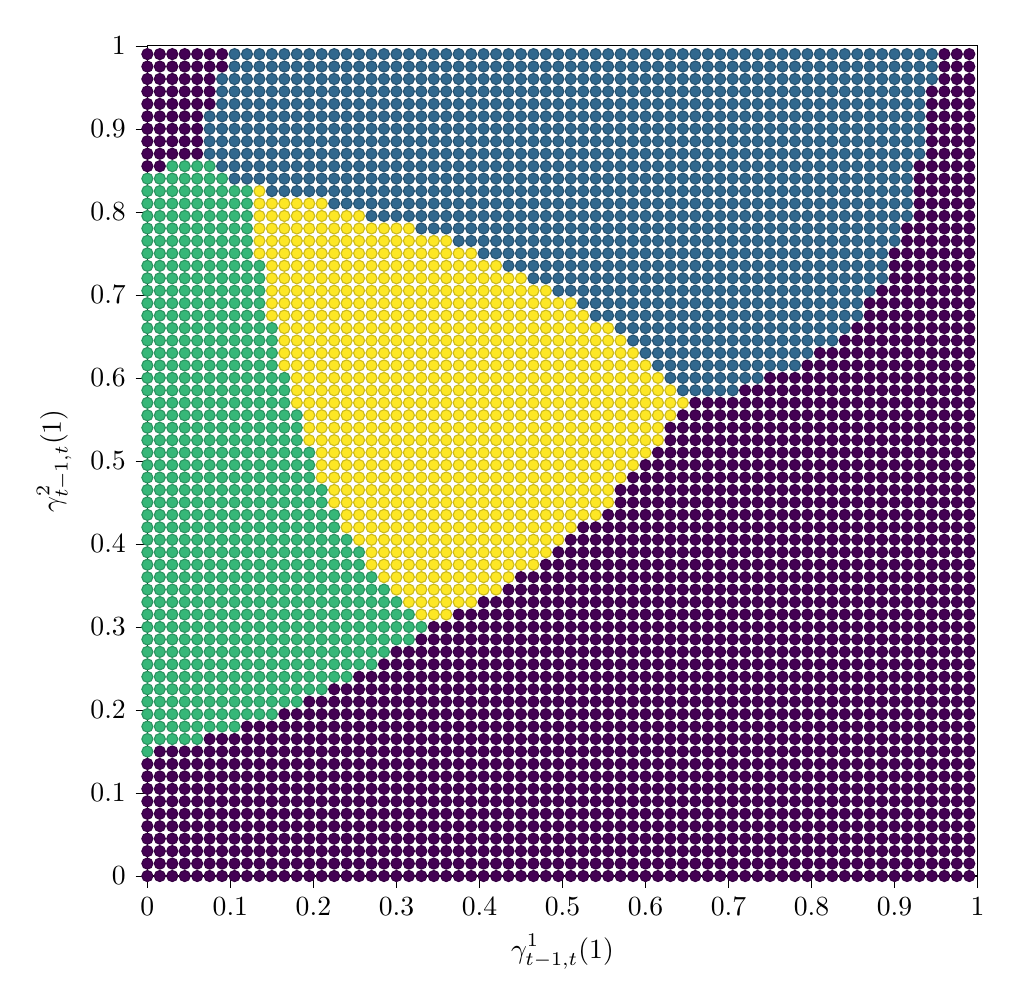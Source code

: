 % This file was created by tikzplotlib v0.9.1.
\begin{tikzpicture}

\begin{axis}[
height=1.0\linewidth,
tick align=outside,
tick pos=left,
width=\linewidth,
x grid style={white!69.02!black},
xlabel={\(\displaystyle \gamma^1_{t-1,t}(1)\)},
xmin=0, xmax=1,
xtick style={color=black},
y grid style={white!69.02!black},
ylabel={\(\displaystyle \gamma^2_{t-1,t}(1)\)},
ymin=0, ymax=1,
ytick style={color=black}
]
\addplot [only marks, scatter, scatter src=explicit, colormap/viridis]
table [x=x, y=y, meta=colordata]{%
x                      y                      colordata
0 0 1
0 0.015 1
0 0.03 1
0 0.045 1
0 0.06 1
0 0.075 1
0 0.09 1
0 0.105 1
0 0.12 1
0 0.135 1
0 0.15 3
0 0.165 3
0 0.18 3
0 0.195 3
0 0.21 3
0 0.225 3
0 0.24 3
0 0.255 3
0 0.27 3
0 0.285 3
0 0.3 3
0 0.315 3
0 0.33 3
0 0.345 3
0 0.36 3
0 0.375 3
0 0.39 3
0 0.405 3
0 0.42 3
0 0.435 3
0 0.45 3
0 0.465 3
0 0.48 3
0 0.495 3
0 0.51 3
0 0.525 3
0 0.54 3
0 0.555 3
0 0.57 3
0 0.585 3
0 0.6 3
0 0.615 3
0 0.63 3
0 0.645 3
0 0.66 3
0 0.675 3
0 0.69 3
0 0.705 3
0 0.72 3
0 0.735 3
0 0.75 3
0 0.765 3
0 0.78 3
0 0.795 3
0 0.81 3
0 0.825 3
0 0.84 3
0 0.855 1
0 0.87 1
0 0.885 1
0 0.9 1
0 0.915 1
0 0.93 1
0 0.945 1
0 0.96 1
0 0.975 1
0 0.99 1
0.015 0 1
0.015 0.015 1
0.015 0.03 1
0.015 0.045 1
0.015 0.06 1
0.015 0.075 1
0.015 0.09 1
0.015 0.105 1
0.015 0.12 1
0.015 0.135 1
0.015 0.15 1
0.015 0.165 3
0.015 0.18 3
0.015 0.195 3
0.015 0.21 3
0.015 0.225 3
0.015 0.24 3
0.015 0.255 3
0.015 0.27 3
0.015 0.285 3
0.015 0.3 3
0.015 0.315 3
0.015 0.33 3
0.015 0.345 3
0.015 0.36 3
0.015 0.375 3
0.015 0.39 3
0.015 0.405 3
0.015 0.42 3
0.015 0.435 3
0.015 0.45 3
0.015 0.465 3
0.015 0.48 3
0.015 0.495 3
0.015 0.51 3
0.015 0.525 3
0.015 0.54 3
0.015 0.555 3
0.015 0.57 3
0.015 0.585 3
0.015 0.6 3
0.015 0.615 3
0.015 0.63 3
0.015 0.645 3
0.015 0.66 3
0.015 0.675 3
0.015 0.69 3
0.015 0.705 3
0.015 0.72 3
0.015 0.735 3
0.015 0.75 3
0.015 0.765 3
0.015 0.78 3
0.015 0.795 3
0.015 0.81 3
0.015 0.825 3
0.015 0.84 3
0.015 0.855 1
0.015 0.87 1
0.015 0.885 1
0.015 0.9 1
0.015 0.915 1
0.015 0.93 1
0.015 0.945 1
0.015 0.96 1
0.015 0.975 1
0.015 0.99 1
0.03 0 1
0.03 0.015 1
0.03 0.03 1
0.03 0.045 1
0.03 0.06 1
0.03 0.075 1
0.03 0.09 1
0.03 0.105 1
0.03 0.12 1
0.03 0.135 1
0.03 0.15 1
0.03 0.165 3
0.03 0.18 3
0.03 0.195 3
0.03 0.21 3
0.03 0.225 3
0.03 0.24 3
0.03 0.255 3
0.03 0.27 3
0.03 0.285 3
0.03 0.3 3
0.03 0.315 3
0.03 0.33 3
0.03 0.345 3
0.03 0.36 3
0.03 0.375 3
0.03 0.39 3
0.03 0.405 3
0.03 0.42 3
0.03 0.435 3
0.03 0.45 3
0.03 0.465 3
0.03 0.48 3
0.03 0.495 3
0.03 0.51 3
0.03 0.525 3
0.03 0.54 3
0.03 0.555 3
0.03 0.57 3
0.03 0.585 3
0.03 0.6 3
0.03 0.615 3
0.03 0.63 3
0.03 0.645 3
0.03 0.66 3
0.03 0.675 3
0.03 0.69 3
0.03 0.705 3
0.03 0.72 3
0.03 0.735 3
0.03 0.75 3
0.03 0.765 3
0.03 0.78 3
0.03 0.795 3
0.03 0.81 3
0.03 0.825 3
0.03 0.84 3
0.03 0.855 3
0.03 0.87 1
0.03 0.885 1
0.03 0.9 1
0.03 0.915 1
0.03 0.93 1
0.03 0.945 1
0.03 0.96 1
0.03 0.975 1
0.03 0.99 1
0.045 0 1
0.045 0.015 1
0.045 0.03 1
0.045 0.045 1
0.045 0.06 1
0.045 0.075 1
0.045 0.09 1
0.045 0.105 1
0.045 0.12 1
0.045 0.135 1
0.045 0.15 1
0.045 0.165 3
0.045 0.18 3
0.045 0.195 3
0.045 0.21 3
0.045 0.225 3
0.045 0.24 3
0.045 0.255 3
0.045 0.27 3
0.045 0.285 3
0.045 0.3 3
0.045 0.315 3
0.045 0.33 3
0.045 0.345 3
0.045 0.36 3
0.045 0.375 3
0.045 0.39 3
0.045 0.405 3
0.045 0.42 3
0.045 0.435 3
0.045 0.45 3
0.045 0.465 3
0.045 0.48 3
0.045 0.495 3
0.045 0.51 3
0.045 0.525 3
0.045 0.54 3
0.045 0.555 3
0.045 0.57 3
0.045 0.585 3
0.045 0.6 3
0.045 0.615 3
0.045 0.63 3
0.045 0.645 3
0.045 0.66 3
0.045 0.675 3
0.045 0.69 3
0.045 0.705 3
0.045 0.72 3
0.045 0.735 3
0.045 0.75 3
0.045 0.765 3
0.045 0.78 3
0.045 0.795 3
0.045 0.81 3
0.045 0.825 3
0.045 0.84 3
0.045 0.855 3
0.045 0.87 1
0.045 0.885 1
0.045 0.9 1
0.045 0.915 1
0.045 0.93 1
0.045 0.945 1
0.045 0.96 1
0.045 0.975 1
0.045 0.99 1
0.06 0 1
0.06 0.015 1
0.06 0.03 1
0.06 0.045 1
0.06 0.06 1
0.06 0.075 1
0.06 0.09 1
0.06 0.105 1
0.06 0.12 1
0.06 0.135 1
0.06 0.15 1
0.06 0.165 3
0.06 0.18 3
0.06 0.195 3
0.06 0.21 3
0.06 0.225 3
0.06 0.24 3
0.06 0.255 3
0.06 0.27 3
0.06 0.285 3
0.06 0.3 3
0.06 0.315 3
0.06 0.33 3
0.06 0.345 3
0.06 0.36 3
0.06 0.375 3
0.06 0.39 3
0.06 0.405 3
0.06 0.42 3
0.06 0.435 3
0.06 0.45 3
0.06 0.465 3
0.06 0.48 3
0.06 0.495 3
0.06 0.51 3
0.06 0.525 3
0.06 0.54 3
0.06 0.555 3
0.06 0.57 3
0.06 0.585 3
0.06 0.6 3
0.06 0.615 3
0.06 0.63 3
0.06 0.645 3
0.06 0.66 3
0.06 0.675 3
0.06 0.69 3
0.06 0.705 3
0.06 0.72 3
0.06 0.735 3
0.06 0.75 3
0.06 0.765 3
0.06 0.78 3
0.06 0.795 3
0.06 0.81 3
0.06 0.825 3
0.06 0.84 3
0.06 0.855 3
0.06 0.87 1
0.06 0.885 1
0.06 0.9 1
0.06 0.915 1
0.06 0.93 1
0.06 0.945 1
0.06 0.96 1
0.06 0.975 1
0.06 0.99 1
0.075 0 1
0.075 0.015 1
0.075 0.03 1
0.075 0.045 1
0.075 0.06 1
0.075 0.075 1
0.075 0.09 1
0.075 0.105 1
0.075 0.12 1
0.075 0.135 1
0.075 0.15 1
0.075 0.165 1
0.075 0.18 3
0.075 0.195 3
0.075 0.21 3
0.075 0.225 3
0.075 0.24 3
0.075 0.255 3
0.075 0.27 3
0.075 0.285 3
0.075 0.3 3
0.075 0.315 3
0.075 0.33 3
0.075 0.345 3
0.075 0.36 3
0.075 0.375 3
0.075 0.39 3
0.075 0.405 3
0.075 0.42 3
0.075 0.435 3
0.075 0.45 3
0.075 0.465 3
0.075 0.48 3
0.075 0.495 3
0.075 0.51 3
0.075 0.525 3
0.075 0.54 3
0.075 0.555 3
0.075 0.57 3
0.075 0.585 3
0.075 0.6 3
0.075 0.615 3
0.075 0.63 3
0.075 0.645 3
0.075 0.66 3
0.075 0.675 3
0.075 0.69 3
0.075 0.705 3
0.075 0.72 3
0.075 0.735 3
0.075 0.75 3
0.075 0.765 3
0.075 0.78 3
0.075 0.795 3
0.075 0.81 3
0.075 0.825 3
0.075 0.84 3
0.075 0.855 3
0.075 0.87 2
0.075 0.885 2
0.075 0.9 2
0.075 0.915 2
0.075 0.93 1
0.075 0.945 1
0.075 0.96 1
0.075 0.975 1
0.075 0.99 1
0.09 0 1
0.09 0.015 1
0.09 0.03 1
0.09 0.045 1
0.09 0.06 1
0.09 0.075 1
0.09 0.09 1
0.09 0.105 1
0.09 0.12 1
0.09 0.135 1
0.09 0.15 1
0.09 0.165 1
0.09 0.18 3
0.09 0.195 3
0.09 0.21 3
0.09 0.225 3
0.09 0.24 3
0.09 0.255 3
0.09 0.27 3
0.09 0.285 3
0.09 0.3 3
0.09 0.315 3
0.09 0.33 3
0.09 0.345 3
0.09 0.36 3
0.09 0.375 3
0.09 0.39 3
0.09 0.405 3
0.09 0.42 3
0.09 0.435 3
0.09 0.45 3
0.09 0.465 3
0.09 0.48 3
0.09 0.495 3
0.09 0.51 3
0.09 0.525 3
0.09 0.54 3
0.09 0.555 3
0.09 0.57 3
0.09 0.585 3
0.09 0.6 3
0.09 0.615 3
0.09 0.63 3
0.09 0.645 3
0.09 0.66 3
0.09 0.675 3
0.09 0.69 3
0.09 0.705 3
0.09 0.72 3
0.09 0.735 3
0.09 0.75 3
0.09 0.765 3
0.09 0.78 3
0.09 0.795 3
0.09 0.81 3
0.09 0.825 3
0.09 0.84 3
0.09 0.855 2
0.09 0.87 2
0.09 0.885 2
0.09 0.9 2
0.09 0.915 2
0.09 0.93 2
0.09 0.945 2
0.09 0.96 2
0.09 0.975 1
0.09 0.99 1
0.105 0 1
0.105 0.015 1
0.105 0.03 1
0.105 0.045 1
0.105 0.06 1
0.105 0.075 1
0.105 0.09 1
0.105 0.105 1
0.105 0.12 1
0.105 0.135 1
0.105 0.15 1
0.105 0.165 1
0.105 0.18 3
0.105 0.195 3
0.105 0.21 3
0.105 0.225 3
0.105 0.24 3
0.105 0.255 3
0.105 0.27 3
0.105 0.285 3
0.105 0.3 3
0.105 0.315 3
0.105 0.33 3
0.105 0.345 3
0.105 0.36 3
0.105 0.375 3
0.105 0.39 3
0.105 0.405 3
0.105 0.42 3
0.105 0.435 3
0.105 0.45 3
0.105 0.465 3
0.105 0.48 3
0.105 0.495 3
0.105 0.51 3
0.105 0.525 3
0.105 0.54 3
0.105 0.555 3
0.105 0.57 3
0.105 0.585 3
0.105 0.6 3
0.105 0.615 3
0.105 0.63 3
0.105 0.645 3
0.105 0.66 3
0.105 0.675 3
0.105 0.69 3
0.105 0.705 3
0.105 0.72 3
0.105 0.735 3
0.105 0.75 3
0.105 0.765 3
0.105 0.78 3
0.105 0.795 3
0.105 0.81 3
0.105 0.825 3
0.105 0.84 2
0.105 0.855 2
0.105 0.87 2
0.105 0.885 2
0.105 0.9 2
0.105 0.915 2
0.105 0.93 2
0.105 0.945 2
0.105 0.96 2
0.105 0.975 2
0.105 0.99 2
0.12 0 1
0.12 0.015 1
0.12 0.03 1
0.12 0.045 1
0.12 0.06 1
0.12 0.075 1
0.12 0.09 1
0.12 0.105 1
0.12 0.12 1
0.12 0.135 1
0.12 0.15 1
0.12 0.165 1
0.12 0.18 1
0.12 0.195 3
0.12 0.21 3
0.12 0.225 3
0.12 0.24 3
0.12 0.255 3
0.12 0.27 3
0.12 0.285 3
0.12 0.3 3
0.12 0.315 3
0.12 0.33 3
0.12 0.345 3
0.12 0.36 3
0.12 0.375 3
0.12 0.39 3
0.12 0.405 3
0.12 0.42 3
0.12 0.435 3
0.12 0.45 3
0.12 0.465 3
0.12 0.48 3
0.12 0.495 3
0.12 0.51 3
0.12 0.525 3
0.12 0.54 3
0.12 0.555 3
0.12 0.57 3
0.12 0.585 3
0.12 0.6 3
0.12 0.615 3
0.12 0.63 3
0.12 0.645 3
0.12 0.66 3
0.12 0.675 3
0.12 0.69 3
0.12 0.705 3
0.12 0.72 3
0.12 0.735 3
0.12 0.75 3
0.12 0.765 3
0.12 0.78 3
0.12 0.795 3
0.12 0.81 3
0.12 0.825 3
0.12 0.84 2
0.12 0.855 2
0.12 0.87 2
0.12 0.885 2
0.12 0.9 2
0.12 0.915 2
0.12 0.93 2
0.12 0.945 2
0.12 0.96 2
0.12 0.975 2
0.12 0.99 2
0.135 0 1
0.135 0.015 1
0.135 0.03 1
0.135 0.045 1
0.135 0.06 1
0.135 0.075 1
0.135 0.09 1
0.135 0.105 1
0.135 0.12 1
0.135 0.135 1
0.135 0.15 1
0.135 0.165 1
0.135 0.18 1
0.135 0.195 3
0.135 0.21 3
0.135 0.225 3
0.135 0.24 3
0.135 0.255 3
0.135 0.27 3
0.135 0.285 3
0.135 0.3 3
0.135 0.315 3
0.135 0.33 3
0.135 0.345 3
0.135 0.36 3
0.135 0.375 3
0.135 0.39 3
0.135 0.405 3
0.135 0.42 3
0.135 0.435 3
0.135 0.45 3
0.135 0.465 3
0.135 0.48 3
0.135 0.495 3
0.135 0.51 3
0.135 0.525 3
0.135 0.54 3
0.135 0.555 3
0.135 0.57 3
0.135 0.585 3
0.135 0.6 3
0.135 0.615 3
0.135 0.63 3
0.135 0.645 3
0.135 0.66 3
0.135 0.675 3
0.135 0.69 3
0.135 0.705 3
0.135 0.72 3
0.135 0.735 3
0.135 0.75 4
0.135 0.765 4
0.135 0.78 4
0.135 0.795 4
0.135 0.81 4
0.135 0.825 4
0.135 0.84 2
0.135 0.855 2
0.135 0.87 2
0.135 0.885 2
0.135 0.9 2
0.135 0.915 2
0.135 0.93 2
0.135 0.945 2
0.135 0.96 2
0.135 0.975 2
0.135 0.99 2
0.15 0 1
0.15 0.015 1
0.15 0.03 1
0.15 0.045 1
0.15 0.06 1
0.15 0.075 1
0.15 0.09 1
0.15 0.105 1
0.15 0.12 1
0.15 0.135 1
0.15 0.15 1
0.15 0.165 1
0.15 0.18 1
0.15 0.195 3
0.15 0.21 3
0.15 0.225 3
0.15 0.24 3
0.15 0.255 3
0.15 0.27 3
0.15 0.285 3
0.15 0.3 3
0.15 0.315 3
0.15 0.33 3
0.15 0.345 3
0.15 0.36 3
0.15 0.375 3
0.15 0.39 3
0.15 0.405 3
0.15 0.42 3
0.15 0.435 3
0.15 0.45 3
0.15 0.465 3
0.15 0.48 3
0.15 0.495 3
0.15 0.51 3
0.15 0.525 3
0.15 0.54 3
0.15 0.555 3
0.15 0.57 3
0.15 0.585 3
0.15 0.6 3
0.15 0.615 3
0.15 0.63 3
0.15 0.645 3
0.15 0.66 3
0.15 0.675 4
0.15 0.69 4
0.15 0.705 4
0.15 0.72 4
0.15 0.735 4
0.15 0.75 4
0.15 0.765 4
0.15 0.78 4
0.15 0.795 4
0.15 0.81 4
0.15 0.825 2
0.15 0.84 2
0.15 0.855 2
0.15 0.87 2
0.15 0.885 2
0.15 0.9 2
0.15 0.915 2
0.15 0.93 2
0.15 0.945 2
0.15 0.96 2
0.15 0.975 2
0.15 0.99 2
0.165 0 1
0.165 0.015 1
0.165 0.03 1
0.165 0.045 1
0.165 0.06 1
0.165 0.075 1
0.165 0.09 1
0.165 0.105 1
0.165 0.12 1
0.165 0.135 1
0.165 0.15 1
0.165 0.165 1
0.165 0.18 1
0.165 0.195 1
0.165 0.21 3
0.165 0.225 3
0.165 0.24 3
0.165 0.255 3
0.165 0.27 3
0.165 0.285 3
0.165 0.3 3
0.165 0.315 3
0.165 0.33 3
0.165 0.345 3
0.165 0.36 3
0.165 0.375 3
0.165 0.39 3
0.165 0.405 3
0.165 0.42 3
0.165 0.435 3
0.165 0.45 3
0.165 0.465 3
0.165 0.48 3
0.165 0.495 3
0.165 0.51 3
0.165 0.525 3
0.165 0.54 3
0.165 0.555 3
0.165 0.57 3
0.165 0.585 3
0.165 0.6 3
0.165 0.615 4
0.165 0.63 4
0.165 0.645 4
0.165 0.66 4
0.165 0.675 4
0.165 0.69 4
0.165 0.705 4
0.165 0.72 4
0.165 0.735 4
0.165 0.75 4
0.165 0.765 4
0.165 0.78 4
0.165 0.795 4
0.165 0.81 4
0.165 0.825 2
0.165 0.84 2
0.165 0.855 2
0.165 0.87 2
0.165 0.885 2
0.165 0.9 2
0.165 0.915 2
0.165 0.93 2
0.165 0.945 2
0.165 0.96 2
0.165 0.975 2
0.165 0.99 2
0.18 0 1
0.18 0.015 1
0.18 0.03 1
0.18 0.045 1
0.18 0.06 1
0.18 0.075 1
0.18 0.09 1
0.18 0.105 1
0.18 0.12 1
0.18 0.135 1
0.18 0.15 1
0.18 0.165 1
0.18 0.18 1
0.18 0.195 1
0.18 0.21 3
0.18 0.225 3
0.18 0.24 3
0.18 0.255 3
0.18 0.27 3
0.18 0.285 3
0.18 0.3 3
0.18 0.315 3
0.18 0.33 3
0.18 0.345 3
0.18 0.36 3
0.18 0.375 3
0.18 0.39 3
0.18 0.405 3
0.18 0.42 3
0.18 0.435 3
0.18 0.45 3
0.18 0.465 3
0.18 0.48 3
0.18 0.495 3
0.18 0.51 3
0.18 0.525 3
0.18 0.54 3
0.18 0.555 3
0.18 0.57 4
0.18 0.585 4
0.18 0.6 4
0.18 0.615 4
0.18 0.63 4
0.18 0.645 4
0.18 0.66 4
0.18 0.675 4
0.18 0.69 4
0.18 0.705 4
0.18 0.72 4
0.18 0.735 4
0.18 0.75 4
0.18 0.765 4
0.18 0.78 4
0.18 0.795 4
0.18 0.81 4
0.18 0.825 2
0.18 0.84 2
0.18 0.855 2
0.18 0.87 2
0.18 0.885 2
0.18 0.9 2
0.18 0.915 2
0.18 0.93 2
0.18 0.945 2
0.18 0.96 2
0.18 0.975 2
0.18 0.99 2
0.195 0 1
0.195 0.015 1
0.195 0.03 1
0.195 0.045 1
0.195 0.06 1
0.195 0.075 1
0.195 0.09 1
0.195 0.105 1
0.195 0.12 1
0.195 0.135 1
0.195 0.15 1
0.195 0.165 1
0.195 0.18 1
0.195 0.195 1
0.195 0.21 1
0.195 0.225 3
0.195 0.24 3
0.195 0.255 3
0.195 0.27 3
0.195 0.285 3
0.195 0.3 3
0.195 0.315 3
0.195 0.33 3
0.195 0.345 3
0.195 0.36 3
0.195 0.375 3
0.195 0.39 3
0.195 0.405 3
0.195 0.42 3
0.195 0.435 3
0.195 0.45 3
0.195 0.465 3
0.195 0.48 3
0.195 0.495 3
0.195 0.51 3
0.195 0.525 4
0.195 0.54 4
0.195 0.555 4
0.195 0.57 4
0.195 0.585 4
0.195 0.6 4
0.195 0.615 4
0.195 0.63 4
0.195 0.645 4
0.195 0.66 4
0.195 0.675 4
0.195 0.69 4
0.195 0.705 4
0.195 0.72 4
0.195 0.735 4
0.195 0.75 4
0.195 0.765 4
0.195 0.78 4
0.195 0.795 4
0.195 0.81 4
0.195 0.825 2
0.195 0.84 2
0.195 0.855 2
0.195 0.87 2
0.195 0.885 2
0.195 0.9 2
0.195 0.915 2
0.195 0.93 2
0.195 0.945 2
0.195 0.96 2
0.195 0.975 2
0.195 0.99 2
0.21 0 1
0.21 0.015 1
0.21 0.03 1
0.21 0.045 1
0.21 0.06 1
0.21 0.075 1
0.21 0.09 1
0.21 0.105 1
0.21 0.12 1
0.21 0.135 1
0.21 0.15 1
0.21 0.165 1
0.21 0.18 1
0.21 0.195 1
0.21 0.21 1
0.21 0.225 3
0.21 0.24 3
0.21 0.255 3
0.21 0.27 3
0.21 0.285 3
0.21 0.3 3
0.21 0.315 3
0.21 0.33 3
0.21 0.345 3
0.21 0.36 3
0.21 0.375 3
0.21 0.39 3
0.21 0.405 3
0.21 0.42 3
0.21 0.435 3
0.21 0.45 3
0.21 0.465 3
0.21 0.48 4
0.21 0.495 4
0.21 0.51 4
0.21 0.525 4
0.21 0.54 4
0.21 0.555 4
0.21 0.57 4
0.21 0.585 4
0.21 0.6 4
0.21 0.615 4
0.21 0.63 4
0.21 0.645 4
0.21 0.66 4
0.21 0.675 4
0.21 0.69 4
0.21 0.705 4
0.21 0.72 4
0.21 0.735 4
0.21 0.75 4
0.21 0.765 4
0.21 0.78 4
0.21 0.795 4
0.21 0.81 4
0.21 0.825 2
0.21 0.84 2
0.21 0.855 2
0.21 0.87 2
0.21 0.885 2
0.21 0.9 2
0.21 0.915 2
0.21 0.93 2
0.21 0.945 2
0.21 0.96 2
0.21 0.975 2
0.21 0.99 2
0.225 0 1
0.225 0.015 1
0.225 0.03 1
0.225 0.045 1
0.225 0.06 1
0.225 0.075 1
0.225 0.09 1
0.225 0.105 1
0.225 0.12 1
0.225 0.135 1
0.225 0.15 1
0.225 0.165 1
0.225 0.18 1
0.225 0.195 1
0.225 0.21 1
0.225 0.225 1
0.225 0.24 3
0.225 0.255 3
0.225 0.27 3
0.225 0.285 3
0.225 0.3 3
0.225 0.315 3
0.225 0.33 3
0.225 0.345 3
0.225 0.36 3
0.225 0.375 3
0.225 0.39 3
0.225 0.405 3
0.225 0.42 3
0.225 0.435 3
0.225 0.45 4
0.225 0.465 4
0.225 0.48 4
0.225 0.495 4
0.225 0.51 4
0.225 0.525 4
0.225 0.54 4
0.225 0.555 4
0.225 0.57 4
0.225 0.585 4
0.225 0.6 4
0.225 0.615 4
0.225 0.63 4
0.225 0.645 4
0.225 0.66 4
0.225 0.675 4
0.225 0.69 4
0.225 0.705 4
0.225 0.72 4
0.225 0.735 4
0.225 0.75 4
0.225 0.765 4
0.225 0.78 4
0.225 0.795 4
0.225 0.81 2
0.225 0.825 2
0.225 0.84 2
0.225 0.855 2
0.225 0.87 2
0.225 0.885 2
0.225 0.9 2
0.225 0.915 2
0.225 0.93 2
0.225 0.945 2
0.225 0.96 2
0.225 0.975 2
0.225 0.99 2
0.24 0 1
0.24 0.015 1
0.24 0.03 1
0.24 0.045 1
0.24 0.06 1
0.24 0.075 1
0.24 0.09 1
0.24 0.105 1
0.24 0.12 1
0.24 0.135 1
0.24 0.15 1
0.24 0.165 1
0.24 0.18 1
0.24 0.195 1
0.24 0.21 1
0.24 0.225 1
0.24 0.24 3
0.24 0.255 3
0.24 0.27 3
0.24 0.285 3
0.24 0.3 3
0.24 0.315 3
0.24 0.33 3
0.24 0.345 3
0.24 0.36 3
0.24 0.375 3
0.24 0.39 3
0.24 0.405 3
0.24 0.42 4
0.24 0.435 4
0.24 0.45 4
0.24 0.465 4
0.24 0.48 4
0.24 0.495 4
0.24 0.51 4
0.24 0.525 4
0.24 0.54 4
0.24 0.555 4
0.24 0.57 4
0.24 0.585 4
0.24 0.6 4
0.24 0.615 4
0.24 0.63 4
0.24 0.645 4
0.24 0.66 4
0.24 0.675 4
0.24 0.69 4
0.24 0.705 4
0.24 0.72 4
0.24 0.735 4
0.24 0.75 4
0.24 0.765 4
0.24 0.78 4
0.24 0.795 4
0.24 0.81 2
0.24 0.825 2
0.24 0.84 2
0.24 0.855 2
0.24 0.87 2
0.24 0.885 2
0.24 0.9 2
0.24 0.915 2
0.24 0.93 2
0.24 0.945 2
0.24 0.96 2
0.24 0.975 2
0.24 0.99 2
0.255 0 1
0.255 0.015 1
0.255 0.03 1
0.255 0.045 1
0.255 0.06 1
0.255 0.075 1
0.255 0.09 1
0.255 0.105 1
0.255 0.12 1
0.255 0.135 1
0.255 0.15 1
0.255 0.165 1
0.255 0.18 1
0.255 0.195 1
0.255 0.21 1
0.255 0.225 1
0.255 0.24 1
0.255 0.255 3
0.255 0.27 3
0.255 0.285 3
0.255 0.3 3
0.255 0.315 3
0.255 0.33 3
0.255 0.345 3
0.255 0.36 3
0.255 0.375 3
0.255 0.39 3
0.255 0.405 4
0.255 0.42 4
0.255 0.435 4
0.255 0.45 4
0.255 0.465 4
0.255 0.48 4
0.255 0.495 4
0.255 0.51 4
0.255 0.525 4
0.255 0.54 4
0.255 0.555 4
0.255 0.57 4
0.255 0.585 4
0.255 0.6 4
0.255 0.615 4
0.255 0.63 4
0.255 0.645 4
0.255 0.66 4
0.255 0.675 4
0.255 0.69 4
0.255 0.705 4
0.255 0.72 4
0.255 0.735 4
0.255 0.75 4
0.255 0.765 4
0.255 0.78 4
0.255 0.795 4
0.255 0.81 2
0.255 0.825 2
0.255 0.84 2
0.255 0.855 2
0.255 0.87 2
0.255 0.885 2
0.255 0.9 2
0.255 0.915 2
0.255 0.93 2
0.255 0.945 2
0.255 0.96 2
0.255 0.975 2
0.255 0.99 2
0.27 0 1
0.27 0.015 1
0.27 0.03 1
0.27 0.045 1
0.27 0.06 1
0.27 0.075 1
0.27 0.09 1
0.27 0.105 1
0.27 0.12 1
0.27 0.135 1
0.27 0.15 1
0.27 0.165 1
0.27 0.18 1
0.27 0.195 1
0.27 0.21 1
0.27 0.225 1
0.27 0.24 1
0.27 0.255 3
0.27 0.27 3
0.27 0.285 3
0.27 0.3 3
0.27 0.315 3
0.27 0.33 3
0.27 0.345 3
0.27 0.36 3
0.27 0.375 4
0.27 0.39 4
0.27 0.405 4
0.27 0.42 4
0.27 0.435 4
0.27 0.45 4
0.27 0.465 4
0.27 0.48 4
0.27 0.495 4
0.27 0.51 4
0.27 0.525 4
0.27 0.54 4
0.27 0.555 4
0.27 0.57 4
0.27 0.585 4
0.27 0.6 4
0.27 0.615 4
0.27 0.63 4
0.27 0.645 4
0.27 0.66 4
0.27 0.675 4
0.27 0.69 4
0.27 0.705 4
0.27 0.72 4
0.27 0.735 4
0.27 0.75 4
0.27 0.765 4
0.27 0.78 4
0.27 0.795 2
0.27 0.81 2
0.27 0.825 2
0.27 0.84 2
0.27 0.855 2
0.27 0.87 2
0.27 0.885 2
0.27 0.9 2
0.27 0.915 2
0.27 0.93 2
0.27 0.945 2
0.27 0.96 2
0.27 0.975 2
0.27 0.99 2
0.285 0 1
0.285 0.015 1
0.285 0.03 1
0.285 0.045 1
0.285 0.06 1
0.285 0.075 1
0.285 0.09 1
0.285 0.105 1
0.285 0.12 1
0.285 0.135 1
0.285 0.15 1
0.285 0.165 1
0.285 0.18 1
0.285 0.195 1
0.285 0.21 1
0.285 0.225 1
0.285 0.24 1
0.285 0.255 1
0.285 0.27 3
0.285 0.285 3
0.285 0.3 3
0.285 0.315 3
0.285 0.33 3
0.285 0.345 3
0.285 0.36 4
0.285 0.375 4
0.285 0.39 4
0.285 0.405 4
0.285 0.42 4
0.285 0.435 4
0.285 0.45 4
0.285 0.465 4
0.285 0.48 4
0.285 0.495 4
0.285 0.51 4
0.285 0.525 4
0.285 0.54 4
0.285 0.555 4
0.285 0.57 4
0.285 0.585 4
0.285 0.6 4
0.285 0.615 4
0.285 0.63 4
0.285 0.645 4
0.285 0.66 4
0.285 0.675 4
0.285 0.69 4
0.285 0.705 4
0.285 0.72 4
0.285 0.735 4
0.285 0.75 4
0.285 0.765 4
0.285 0.78 4
0.285 0.795 2
0.285 0.81 2
0.285 0.825 2
0.285 0.84 2
0.285 0.855 2
0.285 0.87 2
0.285 0.885 2
0.285 0.9 2
0.285 0.915 2
0.285 0.93 2
0.285 0.945 2
0.285 0.96 2
0.285 0.975 2
0.285 0.99 2
0.3 0 1
0.3 0.015 1
0.3 0.03 1
0.3 0.045 1
0.3 0.06 1
0.3 0.075 1
0.3 0.09 1
0.3 0.105 1
0.3 0.12 1
0.3 0.135 1
0.3 0.15 1
0.3 0.165 1
0.3 0.18 1
0.3 0.195 1
0.3 0.21 1
0.3 0.225 1
0.3 0.24 1
0.3 0.255 1
0.3 0.27 1
0.3 0.285 3
0.3 0.3 3
0.3 0.315 3
0.3 0.33 3
0.3 0.345 4
0.3 0.36 4
0.3 0.375 4
0.3 0.39 4
0.3 0.405 4
0.3 0.42 4
0.3 0.435 4
0.3 0.45 4
0.3 0.465 4
0.3 0.48 4
0.3 0.495 4
0.3 0.51 4
0.3 0.525 4
0.3 0.54 4
0.3 0.555 4
0.3 0.57 4
0.3 0.585 4
0.3 0.6 4
0.3 0.615 4
0.3 0.63 4
0.3 0.645 4
0.3 0.66 4
0.3 0.675 4
0.3 0.69 4
0.3 0.705 4
0.3 0.72 4
0.3 0.735 4
0.3 0.75 4
0.3 0.765 4
0.3 0.78 4
0.3 0.795 2
0.3 0.81 2
0.3 0.825 2
0.3 0.84 2
0.3 0.855 2
0.3 0.87 2
0.3 0.885 2
0.3 0.9 2
0.3 0.915 2
0.3 0.93 2
0.3 0.945 2
0.3 0.96 2
0.3 0.975 2
0.3 0.99 2
0.315 0 1
0.315 0.015 1
0.315 0.03 1
0.315 0.045 1
0.315 0.06 1
0.315 0.075 1
0.315 0.09 1
0.315 0.105 1
0.315 0.12 1
0.315 0.135 1
0.315 0.15 1
0.315 0.165 1
0.315 0.18 1
0.315 0.195 1
0.315 0.21 1
0.315 0.225 1
0.315 0.24 1
0.315 0.255 1
0.315 0.27 1
0.315 0.285 3
0.315 0.3 3
0.315 0.315 3
0.315 0.33 4
0.315 0.345 4
0.315 0.36 4
0.315 0.375 4
0.315 0.39 4
0.315 0.405 4
0.315 0.42 4
0.315 0.435 4
0.315 0.45 4
0.315 0.465 4
0.315 0.48 4
0.315 0.495 4
0.315 0.51 4
0.315 0.525 4
0.315 0.54 4
0.315 0.555 4
0.315 0.57 4
0.315 0.585 4
0.315 0.6 4
0.315 0.615 4
0.315 0.63 4
0.315 0.645 4
0.315 0.66 4
0.315 0.675 4
0.315 0.69 4
0.315 0.705 4
0.315 0.72 4
0.315 0.735 4
0.315 0.75 4
0.315 0.765 4
0.315 0.78 4
0.315 0.795 2
0.315 0.81 2
0.315 0.825 2
0.315 0.84 2
0.315 0.855 2
0.315 0.87 2
0.315 0.885 2
0.315 0.9 2
0.315 0.915 2
0.315 0.93 2
0.315 0.945 2
0.315 0.96 2
0.315 0.975 2
0.315 0.99 2
0.33 0 1
0.33 0.015 1
0.33 0.03 1
0.33 0.045 1
0.33 0.06 1
0.33 0.075 1
0.33 0.09 1
0.33 0.105 1
0.33 0.12 1
0.33 0.135 1
0.33 0.15 1
0.33 0.165 1
0.33 0.18 1
0.33 0.195 1
0.33 0.21 1
0.33 0.225 1
0.33 0.24 1
0.33 0.255 1
0.33 0.27 1
0.33 0.285 1
0.33 0.3 3
0.33 0.315 4
0.33 0.33 4
0.33 0.345 4
0.33 0.36 4
0.33 0.375 4
0.33 0.39 4
0.33 0.405 4
0.33 0.42 4
0.33 0.435 4
0.33 0.45 4
0.33 0.465 4
0.33 0.48 4
0.33 0.495 4
0.33 0.51 4
0.33 0.525 4
0.33 0.54 4
0.33 0.555 4
0.33 0.57 4
0.33 0.585 4
0.33 0.6 4
0.33 0.615 4
0.33 0.63 4
0.33 0.645 4
0.33 0.66 4
0.33 0.675 4
0.33 0.69 4
0.33 0.705 4
0.33 0.72 4
0.33 0.735 4
0.33 0.75 4
0.33 0.765 4
0.33 0.78 2
0.33 0.795 2
0.33 0.81 2
0.33 0.825 2
0.33 0.84 2
0.33 0.855 2
0.33 0.87 2
0.33 0.885 2
0.33 0.9 2
0.33 0.915 2
0.33 0.93 2
0.33 0.945 2
0.33 0.96 2
0.33 0.975 2
0.33 0.99 2
0.345 0 1
0.345 0.015 1
0.345 0.03 1
0.345 0.045 1
0.345 0.06 1
0.345 0.075 1
0.345 0.09 1
0.345 0.105 1
0.345 0.12 1
0.345 0.135 1
0.345 0.15 1
0.345 0.165 1
0.345 0.18 1
0.345 0.195 1
0.345 0.21 1
0.345 0.225 1
0.345 0.24 1
0.345 0.255 1
0.345 0.27 1
0.345 0.285 1
0.345 0.3 1
0.345 0.315 4
0.345 0.33 4
0.345 0.345 4
0.345 0.36 4
0.345 0.375 4
0.345 0.39 4
0.345 0.405 4
0.345 0.42 4
0.345 0.435 4
0.345 0.45 4
0.345 0.465 4
0.345 0.48 4
0.345 0.495 4
0.345 0.51 4
0.345 0.525 4
0.345 0.54 4
0.345 0.555 4
0.345 0.57 4
0.345 0.585 4
0.345 0.6 4
0.345 0.615 4
0.345 0.63 4
0.345 0.645 4
0.345 0.66 4
0.345 0.675 4
0.345 0.69 4
0.345 0.705 4
0.345 0.72 4
0.345 0.735 4
0.345 0.75 4
0.345 0.765 4
0.345 0.78 2
0.345 0.795 2
0.345 0.81 2
0.345 0.825 2
0.345 0.84 2
0.345 0.855 2
0.345 0.87 2
0.345 0.885 2
0.345 0.9 2
0.345 0.915 2
0.345 0.93 2
0.345 0.945 2
0.345 0.96 2
0.345 0.975 2
0.345 0.99 2
0.36 0 1
0.36 0.015 1
0.36 0.03 1
0.36 0.045 1
0.36 0.06 1
0.36 0.075 1
0.36 0.09 1
0.36 0.105 1
0.36 0.12 1
0.36 0.135 1
0.36 0.15 1
0.36 0.165 1
0.36 0.18 1
0.36 0.195 1
0.36 0.21 1
0.36 0.225 1
0.36 0.24 1
0.36 0.255 1
0.36 0.27 1
0.36 0.285 1
0.36 0.3 1
0.36 0.315 4
0.36 0.33 4
0.36 0.345 4
0.36 0.36 4
0.36 0.375 4
0.36 0.39 4
0.36 0.405 4
0.36 0.42 4
0.36 0.435 4
0.36 0.45 4
0.36 0.465 4
0.36 0.48 4
0.36 0.495 4
0.36 0.51 4
0.36 0.525 4
0.36 0.54 4
0.36 0.555 4
0.36 0.57 4
0.36 0.585 4
0.36 0.6 4
0.36 0.615 4
0.36 0.63 4
0.36 0.645 4
0.36 0.66 4
0.36 0.675 4
0.36 0.69 4
0.36 0.705 4
0.36 0.72 4
0.36 0.735 4
0.36 0.75 4
0.36 0.765 4
0.36 0.78 2
0.36 0.795 2
0.36 0.81 2
0.36 0.825 2
0.36 0.84 2
0.36 0.855 2
0.36 0.87 2
0.36 0.885 2
0.36 0.9 2
0.36 0.915 2
0.36 0.93 2
0.36 0.945 2
0.36 0.96 2
0.36 0.975 2
0.36 0.99 2
0.375 0 1
0.375 0.015 1
0.375 0.03 1
0.375 0.045 1
0.375 0.06 1
0.375 0.075 1
0.375 0.09 1
0.375 0.105 1
0.375 0.12 1
0.375 0.135 1
0.375 0.15 1
0.375 0.165 1
0.375 0.18 1
0.375 0.195 1
0.375 0.21 1
0.375 0.225 1
0.375 0.24 1
0.375 0.255 1
0.375 0.27 1
0.375 0.285 1
0.375 0.3 1
0.375 0.315 1
0.375 0.33 4
0.375 0.345 4
0.375 0.36 4
0.375 0.375 4
0.375 0.39 4
0.375 0.405 4
0.375 0.42 4
0.375 0.435 4
0.375 0.45 4
0.375 0.465 4
0.375 0.48 4
0.375 0.495 4
0.375 0.51 4
0.375 0.525 4
0.375 0.54 4
0.375 0.555 4
0.375 0.57 4
0.375 0.585 4
0.375 0.6 4
0.375 0.615 4
0.375 0.63 4
0.375 0.645 4
0.375 0.66 4
0.375 0.675 4
0.375 0.69 4
0.375 0.705 4
0.375 0.72 4
0.375 0.735 4
0.375 0.75 4
0.375 0.765 2
0.375 0.78 2
0.375 0.795 2
0.375 0.81 2
0.375 0.825 2
0.375 0.84 2
0.375 0.855 2
0.375 0.87 2
0.375 0.885 2
0.375 0.9 2
0.375 0.915 2
0.375 0.93 2
0.375 0.945 2
0.375 0.96 2
0.375 0.975 2
0.375 0.99 2
0.39 0 1
0.39 0.015 1
0.39 0.03 1
0.39 0.045 1
0.39 0.06 1
0.39 0.075 1
0.39 0.09 1
0.39 0.105 1
0.39 0.12 1
0.39 0.135 1
0.39 0.15 1
0.39 0.165 1
0.39 0.18 1
0.39 0.195 1
0.39 0.21 1
0.39 0.225 1
0.39 0.24 1
0.39 0.255 1
0.39 0.27 1
0.39 0.285 1
0.39 0.3 1
0.39 0.315 1
0.39 0.33 4
0.39 0.345 4
0.39 0.36 4
0.39 0.375 4
0.39 0.39 4
0.39 0.405 4
0.39 0.42 4
0.39 0.435 4
0.39 0.45 4
0.39 0.465 4
0.39 0.48 4
0.39 0.495 4
0.39 0.51 4
0.39 0.525 4
0.39 0.54 4
0.39 0.555 4
0.39 0.57 4
0.39 0.585 4
0.39 0.6 4
0.39 0.615 4
0.39 0.63 4
0.39 0.645 4
0.39 0.66 4
0.39 0.675 4
0.39 0.69 4
0.39 0.705 4
0.39 0.72 4
0.39 0.735 4
0.39 0.75 4
0.39 0.765 2
0.39 0.78 2
0.39 0.795 2
0.39 0.81 2
0.39 0.825 2
0.39 0.84 2
0.39 0.855 2
0.39 0.87 2
0.39 0.885 2
0.39 0.9 2
0.39 0.915 2
0.39 0.93 2
0.39 0.945 2
0.39 0.96 2
0.39 0.975 2
0.39 0.99 2
0.405 0 1
0.405 0.015 1
0.405 0.03 1
0.405 0.045 1
0.405 0.06 1
0.405 0.075 1
0.405 0.09 1
0.405 0.105 1
0.405 0.12 1
0.405 0.135 1
0.405 0.15 1
0.405 0.165 1
0.405 0.18 1
0.405 0.195 1
0.405 0.21 1
0.405 0.225 1
0.405 0.24 1
0.405 0.255 1
0.405 0.27 1
0.405 0.285 1
0.405 0.3 1
0.405 0.315 1
0.405 0.33 1
0.405 0.345 4
0.405 0.36 4
0.405 0.375 4
0.405 0.39 4
0.405 0.405 4
0.405 0.42 4
0.405 0.435 4
0.405 0.45 4
0.405 0.465 4
0.405 0.48 4
0.405 0.495 4
0.405 0.51 4
0.405 0.525 4
0.405 0.54 4
0.405 0.555 4
0.405 0.57 4
0.405 0.585 4
0.405 0.6 4
0.405 0.615 4
0.405 0.63 4
0.405 0.645 4
0.405 0.66 4
0.405 0.675 4
0.405 0.69 4
0.405 0.705 4
0.405 0.72 4
0.405 0.735 4
0.405 0.75 2
0.405 0.765 2
0.405 0.78 2
0.405 0.795 2
0.405 0.81 2
0.405 0.825 2
0.405 0.84 2
0.405 0.855 2
0.405 0.87 2
0.405 0.885 2
0.405 0.9 2
0.405 0.915 2
0.405 0.93 2
0.405 0.945 2
0.405 0.96 2
0.405 0.975 2
0.405 0.99 2
0.42 0 1
0.42 0.015 1
0.42 0.03 1
0.42 0.045 1
0.42 0.06 1
0.42 0.075 1
0.42 0.09 1
0.42 0.105 1
0.42 0.12 1
0.42 0.135 1
0.42 0.15 1
0.42 0.165 1
0.42 0.18 1
0.42 0.195 1
0.42 0.21 1
0.42 0.225 1
0.42 0.24 1
0.42 0.255 1
0.42 0.27 1
0.42 0.285 1
0.42 0.3 1
0.42 0.315 1
0.42 0.33 1
0.42 0.345 4
0.42 0.36 4
0.42 0.375 4
0.42 0.39 4
0.42 0.405 4
0.42 0.42 4
0.42 0.435 4
0.42 0.45 4
0.42 0.465 4
0.42 0.48 4
0.42 0.495 4
0.42 0.51 4
0.42 0.525 4
0.42 0.54 4
0.42 0.555 4
0.42 0.57 4
0.42 0.585 4
0.42 0.6 4
0.42 0.615 4
0.42 0.63 4
0.42 0.645 4
0.42 0.66 4
0.42 0.675 4
0.42 0.69 4
0.42 0.705 4
0.42 0.72 4
0.42 0.735 4
0.42 0.75 2
0.42 0.765 2
0.42 0.78 2
0.42 0.795 2
0.42 0.81 2
0.42 0.825 2
0.42 0.84 2
0.42 0.855 2
0.42 0.87 2
0.42 0.885 2
0.42 0.9 2
0.42 0.915 2
0.42 0.93 2
0.42 0.945 2
0.42 0.96 2
0.42 0.975 2
0.42 0.99 2
0.435 0 1
0.435 0.015 1
0.435 0.03 1
0.435 0.045 1
0.435 0.06 1
0.435 0.075 1
0.435 0.09 1
0.435 0.105 1
0.435 0.12 1
0.435 0.135 1
0.435 0.15 1
0.435 0.165 1
0.435 0.18 1
0.435 0.195 1
0.435 0.21 1
0.435 0.225 1
0.435 0.24 1
0.435 0.255 1
0.435 0.27 1
0.435 0.285 1
0.435 0.3 1
0.435 0.315 1
0.435 0.33 1
0.435 0.345 1
0.435 0.36 4
0.435 0.375 4
0.435 0.39 4
0.435 0.405 4
0.435 0.42 4
0.435 0.435 4
0.435 0.45 4
0.435 0.465 4
0.435 0.48 4
0.435 0.495 4
0.435 0.51 4
0.435 0.525 4
0.435 0.54 4
0.435 0.555 4
0.435 0.57 4
0.435 0.585 4
0.435 0.6 4
0.435 0.615 4
0.435 0.63 4
0.435 0.645 4
0.435 0.66 4
0.435 0.675 4
0.435 0.69 4
0.435 0.705 4
0.435 0.72 4
0.435 0.735 2
0.435 0.75 2
0.435 0.765 2
0.435 0.78 2
0.435 0.795 2
0.435 0.81 2
0.435 0.825 2
0.435 0.84 2
0.435 0.855 2
0.435 0.87 2
0.435 0.885 2
0.435 0.9 2
0.435 0.915 2
0.435 0.93 2
0.435 0.945 2
0.435 0.96 2
0.435 0.975 2
0.435 0.99 2
0.45 0 1
0.45 0.015 1
0.45 0.03 1
0.45 0.045 1
0.45 0.06 1
0.45 0.075 1
0.45 0.09 1
0.45 0.105 1
0.45 0.12 1
0.45 0.135 1
0.45 0.15 1
0.45 0.165 1
0.45 0.18 1
0.45 0.195 1
0.45 0.21 1
0.45 0.225 1
0.45 0.24 1
0.45 0.255 1
0.45 0.27 1
0.45 0.285 1
0.45 0.3 1
0.45 0.315 1
0.45 0.33 1
0.45 0.345 1
0.45 0.36 1
0.45 0.375 4
0.45 0.39 4
0.45 0.405 4
0.45 0.42 4
0.45 0.435 4
0.45 0.45 4
0.45 0.465 4
0.45 0.48 4
0.45 0.495 4
0.45 0.51 4
0.45 0.525 4
0.45 0.54 4
0.45 0.555 4
0.45 0.57 4
0.45 0.585 4
0.45 0.6 4
0.45 0.615 4
0.45 0.63 4
0.45 0.645 4
0.45 0.66 4
0.45 0.675 4
0.45 0.69 4
0.45 0.705 4
0.45 0.72 4
0.45 0.735 2
0.45 0.75 2
0.45 0.765 2
0.45 0.78 2
0.45 0.795 2
0.45 0.81 2
0.45 0.825 2
0.45 0.84 2
0.45 0.855 2
0.45 0.87 2
0.45 0.885 2
0.45 0.9 2
0.45 0.915 2
0.45 0.93 2
0.45 0.945 2
0.45 0.96 2
0.45 0.975 2
0.45 0.99 2
0.465 0 1
0.465 0.015 1
0.465 0.03 1
0.465 0.045 1
0.465 0.06 1
0.465 0.075 1
0.465 0.09 1
0.465 0.105 1
0.465 0.12 1
0.465 0.135 1
0.465 0.15 1
0.465 0.165 1
0.465 0.18 1
0.465 0.195 1
0.465 0.21 1
0.465 0.225 1
0.465 0.24 1
0.465 0.255 1
0.465 0.27 1
0.465 0.285 1
0.465 0.3 1
0.465 0.315 1
0.465 0.33 1
0.465 0.345 1
0.465 0.36 1
0.465 0.375 4
0.465 0.39 4
0.465 0.405 4
0.465 0.42 4
0.465 0.435 4
0.465 0.45 4
0.465 0.465 4
0.465 0.48 4
0.465 0.495 4
0.465 0.51 4
0.465 0.525 4
0.465 0.54 4
0.465 0.555 4
0.465 0.57 4
0.465 0.585 4
0.465 0.6 4
0.465 0.615 4
0.465 0.63 4
0.465 0.645 4
0.465 0.66 4
0.465 0.675 4
0.465 0.69 4
0.465 0.705 4
0.465 0.72 2
0.465 0.735 2
0.465 0.75 2
0.465 0.765 2
0.465 0.78 2
0.465 0.795 2
0.465 0.81 2
0.465 0.825 2
0.465 0.84 2
0.465 0.855 2
0.465 0.87 2
0.465 0.885 2
0.465 0.9 2
0.465 0.915 2
0.465 0.93 2
0.465 0.945 2
0.465 0.96 2
0.465 0.975 2
0.465 0.99 2
0.48 0 1
0.48 0.015 1
0.48 0.03 1
0.48 0.045 1
0.48 0.06 1
0.48 0.075 1
0.48 0.09 1
0.48 0.105 1
0.48 0.12 1
0.48 0.135 1
0.48 0.15 1
0.48 0.165 1
0.48 0.18 1
0.48 0.195 1
0.48 0.21 1
0.48 0.225 1
0.48 0.24 1
0.48 0.255 1
0.48 0.27 1
0.48 0.285 1
0.48 0.3 1
0.48 0.315 1
0.48 0.33 1
0.48 0.345 1
0.48 0.36 1
0.48 0.375 1
0.48 0.39 4
0.48 0.405 4
0.48 0.42 4
0.48 0.435 4
0.48 0.45 4
0.48 0.465 4
0.48 0.48 4
0.48 0.495 4
0.48 0.51 4
0.48 0.525 4
0.48 0.54 4
0.48 0.555 4
0.48 0.57 4
0.48 0.585 4
0.48 0.6 4
0.48 0.615 4
0.48 0.63 4
0.48 0.645 4
0.48 0.66 4
0.48 0.675 4
0.48 0.69 4
0.48 0.705 4
0.48 0.72 2
0.48 0.735 2
0.48 0.75 2
0.48 0.765 2
0.48 0.78 2
0.48 0.795 2
0.48 0.81 2
0.48 0.825 2
0.48 0.84 2
0.48 0.855 2
0.48 0.87 2
0.48 0.885 2
0.48 0.9 2
0.48 0.915 2
0.48 0.93 2
0.48 0.945 2
0.48 0.96 2
0.48 0.975 2
0.48 0.99 2
0.495 0 1
0.495 0.015 1
0.495 0.03 1
0.495 0.045 1
0.495 0.06 1
0.495 0.075 1
0.495 0.09 1
0.495 0.105 1
0.495 0.12 1
0.495 0.135 1
0.495 0.15 1
0.495 0.165 1
0.495 0.18 1
0.495 0.195 1
0.495 0.21 1
0.495 0.225 1
0.495 0.24 1
0.495 0.255 1
0.495 0.27 1
0.495 0.285 1
0.495 0.3 1
0.495 0.315 1
0.495 0.33 1
0.495 0.345 1
0.495 0.36 1
0.495 0.375 1
0.495 0.39 1
0.495 0.405 4
0.495 0.42 4
0.495 0.435 4
0.495 0.45 4
0.495 0.465 4
0.495 0.48 4
0.495 0.495 4
0.495 0.51 4
0.495 0.525 4
0.495 0.54 4
0.495 0.555 4
0.495 0.57 4
0.495 0.585 4
0.495 0.6 4
0.495 0.615 4
0.495 0.63 4
0.495 0.645 4
0.495 0.66 4
0.495 0.675 4
0.495 0.69 4
0.495 0.705 2
0.495 0.72 2
0.495 0.735 2
0.495 0.75 2
0.495 0.765 2
0.495 0.78 2
0.495 0.795 2
0.495 0.81 2
0.495 0.825 2
0.495 0.84 2
0.495 0.855 2
0.495 0.87 2
0.495 0.885 2
0.495 0.9 2
0.495 0.915 2
0.495 0.93 2
0.495 0.945 2
0.495 0.96 2
0.495 0.975 2
0.495 0.99 2
0.51 0 1
0.51 0.015 1
0.51 0.03 1
0.51 0.045 1
0.51 0.06 1
0.51 0.075 1
0.51 0.09 1
0.51 0.105 1
0.51 0.12 1
0.51 0.135 1
0.51 0.15 1
0.51 0.165 1
0.51 0.18 1
0.51 0.195 1
0.51 0.21 1
0.51 0.225 1
0.51 0.24 1
0.51 0.255 1
0.51 0.27 1
0.51 0.285 1
0.51 0.3 1
0.51 0.315 1
0.51 0.33 1
0.51 0.345 1
0.51 0.36 1
0.51 0.375 1
0.51 0.39 1
0.51 0.405 1
0.51 0.42 4
0.51 0.435 4
0.51 0.45 4
0.51 0.465 4
0.51 0.48 4
0.51 0.495 4
0.51 0.51 4
0.51 0.525 4
0.51 0.54 4
0.51 0.555 4
0.51 0.57 4
0.51 0.585 4
0.51 0.6 4
0.51 0.615 4
0.51 0.63 4
0.51 0.645 4
0.51 0.66 4
0.51 0.675 4
0.51 0.69 4
0.51 0.705 2
0.51 0.72 2
0.51 0.735 2
0.51 0.75 2
0.51 0.765 2
0.51 0.78 2
0.51 0.795 2
0.51 0.81 2
0.51 0.825 2
0.51 0.84 2
0.51 0.855 2
0.51 0.87 2
0.51 0.885 2
0.51 0.9 2
0.51 0.915 2
0.51 0.93 2
0.51 0.945 2
0.51 0.96 2
0.51 0.975 2
0.51 0.99 2
0.525 0 1
0.525 0.015 1
0.525 0.03 1
0.525 0.045 1
0.525 0.06 1
0.525 0.075 1
0.525 0.09 1
0.525 0.105 1
0.525 0.12 1
0.525 0.135 1
0.525 0.15 1
0.525 0.165 1
0.525 0.18 1
0.525 0.195 1
0.525 0.21 1
0.525 0.225 1
0.525 0.24 1
0.525 0.255 1
0.525 0.27 1
0.525 0.285 1
0.525 0.3 1
0.525 0.315 1
0.525 0.33 1
0.525 0.345 1
0.525 0.36 1
0.525 0.375 1
0.525 0.39 1
0.525 0.405 1
0.525 0.42 1
0.525 0.435 4
0.525 0.45 4
0.525 0.465 4
0.525 0.48 4
0.525 0.495 4
0.525 0.51 4
0.525 0.525 4
0.525 0.54 4
0.525 0.555 4
0.525 0.57 4
0.525 0.585 4
0.525 0.6 4
0.525 0.615 4
0.525 0.63 4
0.525 0.645 4
0.525 0.66 4
0.525 0.675 4
0.525 0.69 2
0.525 0.705 2
0.525 0.72 2
0.525 0.735 2
0.525 0.75 2
0.525 0.765 2
0.525 0.78 2
0.525 0.795 2
0.525 0.81 2
0.525 0.825 2
0.525 0.84 2
0.525 0.855 2
0.525 0.87 2
0.525 0.885 2
0.525 0.9 2
0.525 0.915 2
0.525 0.93 2
0.525 0.945 2
0.525 0.96 2
0.525 0.975 2
0.525 0.99 2
0.54 0 1
0.54 0.015 1
0.54 0.03 1
0.54 0.045 1
0.54 0.06 1
0.54 0.075 1
0.54 0.09 1
0.54 0.105 1
0.54 0.12 1
0.54 0.135 1
0.54 0.15 1
0.54 0.165 1
0.54 0.18 1
0.54 0.195 1
0.54 0.21 1
0.54 0.225 1
0.54 0.24 1
0.54 0.255 1
0.54 0.27 1
0.54 0.285 1
0.54 0.3 1
0.54 0.315 1
0.54 0.33 1
0.54 0.345 1
0.54 0.36 1
0.54 0.375 1
0.54 0.39 1
0.54 0.405 1
0.54 0.42 1
0.54 0.435 4
0.54 0.45 4
0.54 0.465 4
0.54 0.48 4
0.54 0.495 4
0.54 0.51 4
0.54 0.525 4
0.54 0.54 4
0.54 0.555 4
0.54 0.57 4
0.54 0.585 4
0.54 0.6 4
0.54 0.615 4
0.54 0.63 4
0.54 0.645 4
0.54 0.66 4
0.54 0.675 2
0.54 0.69 2
0.54 0.705 2
0.54 0.72 2
0.54 0.735 2
0.54 0.75 2
0.54 0.765 2
0.54 0.78 2
0.54 0.795 2
0.54 0.81 2
0.54 0.825 2
0.54 0.84 2
0.54 0.855 2
0.54 0.87 2
0.54 0.885 2
0.54 0.9 2
0.54 0.915 2
0.54 0.93 2
0.54 0.945 2
0.54 0.96 2
0.54 0.975 2
0.54 0.99 2
0.555 0 1
0.555 0.015 1
0.555 0.03 1
0.555 0.045 1
0.555 0.06 1
0.555 0.075 1
0.555 0.09 1
0.555 0.105 1
0.555 0.12 1
0.555 0.135 1
0.555 0.15 1
0.555 0.165 1
0.555 0.18 1
0.555 0.195 1
0.555 0.21 1
0.555 0.225 1
0.555 0.24 1
0.555 0.255 1
0.555 0.27 1
0.555 0.285 1
0.555 0.3 1
0.555 0.315 1
0.555 0.33 1
0.555 0.345 1
0.555 0.36 1
0.555 0.375 1
0.555 0.39 1
0.555 0.405 1
0.555 0.42 1
0.555 0.435 1
0.555 0.45 4
0.555 0.465 4
0.555 0.48 4
0.555 0.495 4
0.555 0.51 4
0.555 0.525 4
0.555 0.54 4
0.555 0.555 4
0.555 0.57 4
0.555 0.585 4
0.555 0.6 4
0.555 0.615 4
0.555 0.63 4
0.555 0.645 4
0.555 0.66 4
0.555 0.675 2
0.555 0.69 2
0.555 0.705 2
0.555 0.72 2
0.555 0.735 2
0.555 0.75 2
0.555 0.765 2
0.555 0.78 2
0.555 0.795 2
0.555 0.81 2
0.555 0.825 2
0.555 0.84 2
0.555 0.855 2
0.555 0.87 2
0.555 0.885 2
0.555 0.9 2
0.555 0.915 2
0.555 0.93 2
0.555 0.945 2
0.555 0.96 2
0.555 0.975 2
0.555 0.99 2
0.57 0 1
0.57 0.015 1
0.57 0.03 1
0.57 0.045 1
0.57 0.06 1
0.57 0.075 1
0.57 0.09 1
0.57 0.105 1
0.57 0.12 1
0.57 0.135 1
0.57 0.15 1
0.57 0.165 1
0.57 0.18 1
0.57 0.195 1
0.57 0.21 1
0.57 0.225 1
0.57 0.24 1
0.57 0.255 1
0.57 0.27 1
0.57 0.285 1
0.57 0.3 1
0.57 0.315 1
0.57 0.33 1
0.57 0.345 1
0.57 0.36 1
0.57 0.375 1
0.57 0.39 1
0.57 0.405 1
0.57 0.42 1
0.57 0.435 1
0.57 0.45 1
0.57 0.465 1
0.57 0.48 4
0.57 0.495 4
0.57 0.51 4
0.57 0.525 4
0.57 0.54 4
0.57 0.555 4
0.57 0.57 4
0.57 0.585 4
0.57 0.6 4
0.57 0.615 4
0.57 0.63 4
0.57 0.645 4
0.57 0.66 2
0.57 0.675 2
0.57 0.69 2
0.57 0.705 2
0.57 0.72 2
0.57 0.735 2
0.57 0.75 2
0.57 0.765 2
0.57 0.78 2
0.57 0.795 2
0.57 0.81 2
0.57 0.825 2
0.57 0.84 2
0.57 0.855 2
0.57 0.87 2
0.57 0.885 2
0.57 0.9 2
0.57 0.915 2
0.57 0.93 2
0.57 0.945 2
0.57 0.96 2
0.57 0.975 2
0.57 0.99 2
0.585 0 1
0.585 0.015 1
0.585 0.03 1
0.585 0.045 1
0.585 0.06 1
0.585 0.075 1
0.585 0.09 1
0.585 0.105 1
0.585 0.12 1
0.585 0.135 1
0.585 0.15 1
0.585 0.165 1
0.585 0.18 1
0.585 0.195 1
0.585 0.21 1
0.585 0.225 1
0.585 0.24 1
0.585 0.255 1
0.585 0.27 1
0.585 0.285 1
0.585 0.3 1
0.585 0.315 1
0.585 0.33 1
0.585 0.345 1
0.585 0.36 1
0.585 0.375 1
0.585 0.39 1
0.585 0.405 1
0.585 0.42 1
0.585 0.435 1
0.585 0.45 1
0.585 0.465 1
0.585 0.48 1
0.585 0.495 4
0.585 0.51 4
0.585 0.525 4
0.585 0.54 4
0.585 0.555 4
0.585 0.57 4
0.585 0.585 4
0.585 0.6 4
0.585 0.615 4
0.585 0.63 4
0.585 0.645 2
0.585 0.66 2
0.585 0.675 2
0.585 0.69 2
0.585 0.705 2
0.585 0.72 2
0.585 0.735 2
0.585 0.75 2
0.585 0.765 2
0.585 0.78 2
0.585 0.795 2
0.585 0.81 2
0.585 0.825 2
0.585 0.84 2
0.585 0.855 2
0.585 0.87 2
0.585 0.885 2
0.585 0.9 2
0.585 0.915 2
0.585 0.93 2
0.585 0.945 2
0.585 0.96 2
0.585 0.975 2
0.585 0.99 2
0.6 0 1
0.6 0.015 1
0.6 0.03 1
0.6 0.045 1
0.6 0.06 1
0.6 0.075 1
0.6 0.09 1
0.6 0.105 1
0.6 0.12 1
0.6 0.135 1
0.6 0.15 1
0.6 0.165 1
0.6 0.18 1
0.6 0.195 1
0.6 0.21 1
0.6 0.225 1
0.6 0.24 1
0.6 0.255 1
0.6 0.27 1
0.6 0.285 1
0.6 0.3 1
0.6 0.315 1
0.6 0.33 1
0.6 0.345 1
0.6 0.36 1
0.6 0.375 1
0.6 0.39 1
0.6 0.405 1
0.6 0.42 1
0.6 0.435 1
0.6 0.45 1
0.6 0.465 1
0.6 0.48 1
0.6 0.495 1
0.6 0.51 4
0.6 0.525 4
0.6 0.54 4
0.6 0.555 4
0.6 0.57 4
0.6 0.585 4
0.6 0.6 4
0.6 0.615 4
0.6 0.63 2
0.6 0.645 2
0.6 0.66 2
0.6 0.675 2
0.6 0.69 2
0.6 0.705 2
0.6 0.72 2
0.6 0.735 2
0.6 0.75 2
0.6 0.765 2
0.6 0.78 2
0.6 0.795 2
0.6 0.81 2
0.6 0.825 2
0.6 0.84 2
0.6 0.855 2
0.6 0.87 2
0.6 0.885 2
0.6 0.9 2
0.6 0.915 2
0.6 0.93 2
0.6 0.945 2
0.6 0.96 2
0.6 0.975 2
0.6 0.99 2
0.615 0 1
0.615 0.015 1
0.615 0.03 1
0.615 0.045 1
0.615 0.06 1
0.615 0.075 1
0.615 0.09 1
0.615 0.105 1
0.615 0.12 1
0.615 0.135 1
0.615 0.15 1
0.615 0.165 1
0.615 0.18 1
0.615 0.195 1
0.615 0.21 1
0.615 0.225 1
0.615 0.24 1
0.615 0.255 1
0.615 0.27 1
0.615 0.285 1
0.615 0.3 1
0.615 0.315 1
0.615 0.33 1
0.615 0.345 1
0.615 0.36 1
0.615 0.375 1
0.615 0.39 1
0.615 0.405 1
0.615 0.42 1
0.615 0.435 1
0.615 0.45 1
0.615 0.465 1
0.615 0.48 1
0.615 0.495 1
0.615 0.51 1
0.615 0.525 4
0.615 0.54 4
0.615 0.555 4
0.615 0.57 4
0.615 0.585 4
0.615 0.6 4
0.615 0.615 2
0.615 0.63 2
0.615 0.645 2
0.615 0.66 2
0.615 0.675 2
0.615 0.69 2
0.615 0.705 2
0.615 0.72 2
0.615 0.735 2
0.615 0.75 2
0.615 0.765 2
0.615 0.78 2
0.615 0.795 2
0.615 0.81 2
0.615 0.825 2
0.615 0.84 2
0.615 0.855 2
0.615 0.87 2
0.615 0.885 2
0.615 0.9 2
0.615 0.915 2
0.615 0.93 2
0.615 0.945 2
0.615 0.96 2
0.615 0.975 2
0.615 0.99 2
0.63 0 1
0.63 0.015 1
0.63 0.03 1
0.63 0.045 1
0.63 0.06 1
0.63 0.075 1
0.63 0.09 1
0.63 0.105 1
0.63 0.12 1
0.63 0.135 1
0.63 0.15 1
0.63 0.165 1
0.63 0.18 1
0.63 0.195 1
0.63 0.21 1
0.63 0.225 1
0.63 0.24 1
0.63 0.255 1
0.63 0.27 1
0.63 0.285 1
0.63 0.3 1
0.63 0.315 1
0.63 0.33 1
0.63 0.345 1
0.63 0.36 1
0.63 0.375 1
0.63 0.39 1
0.63 0.405 1
0.63 0.42 1
0.63 0.435 1
0.63 0.45 1
0.63 0.465 1
0.63 0.48 1
0.63 0.495 1
0.63 0.51 1
0.63 0.525 1
0.63 0.54 1
0.63 0.555 4
0.63 0.57 4
0.63 0.585 4
0.63 0.6 2
0.63 0.615 2
0.63 0.63 2
0.63 0.645 2
0.63 0.66 2
0.63 0.675 2
0.63 0.69 2
0.63 0.705 2
0.63 0.72 2
0.63 0.735 2
0.63 0.75 2
0.63 0.765 2
0.63 0.78 2
0.63 0.795 2
0.63 0.81 2
0.63 0.825 2
0.63 0.84 2
0.63 0.855 2
0.63 0.87 2
0.63 0.885 2
0.63 0.9 2
0.63 0.915 2
0.63 0.93 2
0.63 0.945 2
0.63 0.96 2
0.63 0.975 2
0.63 0.99 2
0.645 0 1
0.645 0.015 1
0.645 0.03 1
0.645 0.045 1
0.645 0.06 1
0.645 0.075 1
0.645 0.09 1
0.645 0.105 1
0.645 0.12 1
0.645 0.135 1
0.645 0.15 1
0.645 0.165 1
0.645 0.18 1
0.645 0.195 1
0.645 0.21 1
0.645 0.225 1
0.645 0.24 1
0.645 0.255 1
0.645 0.27 1
0.645 0.285 1
0.645 0.3 1
0.645 0.315 1
0.645 0.33 1
0.645 0.345 1
0.645 0.36 1
0.645 0.375 1
0.645 0.39 1
0.645 0.405 1
0.645 0.42 1
0.645 0.435 1
0.645 0.45 1
0.645 0.465 1
0.645 0.48 1
0.645 0.495 1
0.645 0.51 1
0.645 0.525 1
0.645 0.54 1
0.645 0.555 1
0.645 0.57 4
0.645 0.585 2
0.645 0.6 2
0.645 0.615 2
0.645 0.63 2
0.645 0.645 2
0.645 0.66 2
0.645 0.675 2
0.645 0.69 2
0.645 0.705 2
0.645 0.72 2
0.645 0.735 2
0.645 0.75 2
0.645 0.765 2
0.645 0.78 2
0.645 0.795 2
0.645 0.81 2
0.645 0.825 2
0.645 0.84 2
0.645 0.855 2
0.645 0.87 2
0.645 0.885 2
0.645 0.9 2
0.645 0.915 2
0.645 0.93 2
0.645 0.945 2
0.645 0.96 2
0.645 0.975 2
0.645 0.99 2
0.66 0 1
0.66 0.015 1
0.66 0.03 1
0.66 0.045 1
0.66 0.06 1
0.66 0.075 1
0.66 0.09 1
0.66 0.105 1
0.66 0.12 1
0.66 0.135 1
0.66 0.15 1
0.66 0.165 1
0.66 0.18 1
0.66 0.195 1
0.66 0.21 1
0.66 0.225 1
0.66 0.24 1
0.66 0.255 1
0.66 0.27 1
0.66 0.285 1
0.66 0.3 1
0.66 0.315 1
0.66 0.33 1
0.66 0.345 1
0.66 0.36 1
0.66 0.375 1
0.66 0.39 1
0.66 0.405 1
0.66 0.42 1
0.66 0.435 1
0.66 0.45 1
0.66 0.465 1
0.66 0.48 1
0.66 0.495 1
0.66 0.51 1
0.66 0.525 1
0.66 0.54 1
0.66 0.555 1
0.66 0.57 1
0.66 0.585 2
0.66 0.6 2
0.66 0.615 2
0.66 0.63 2
0.66 0.645 2
0.66 0.66 2
0.66 0.675 2
0.66 0.69 2
0.66 0.705 2
0.66 0.72 2
0.66 0.735 2
0.66 0.75 2
0.66 0.765 2
0.66 0.78 2
0.66 0.795 2
0.66 0.81 2
0.66 0.825 2
0.66 0.84 2
0.66 0.855 2
0.66 0.87 2
0.66 0.885 2
0.66 0.9 2
0.66 0.915 2
0.66 0.93 2
0.66 0.945 2
0.66 0.96 2
0.66 0.975 2
0.66 0.99 2
0.675 0 1
0.675 0.015 1
0.675 0.03 1
0.675 0.045 1
0.675 0.06 1
0.675 0.075 1
0.675 0.09 1
0.675 0.105 1
0.675 0.12 1
0.675 0.135 1
0.675 0.15 1
0.675 0.165 1
0.675 0.18 1
0.675 0.195 1
0.675 0.21 1
0.675 0.225 1
0.675 0.24 1
0.675 0.255 1
0.675 0.27 1
0.675 0.285 1
0.675 0.3 1
0.675 0.315 1
0.675 0.33 1
0.675 0.345 1
0.675 0.36 1
0.675 0.375 1
0.675 0.39 1
0.675 0.405 1
0.675 0.42 1
0.675 0.435 1
0.675 0.45 1
0.675 0.465 1
0.675 0.48 1
0.675 0.495 1
0.675 0.51 1
0.675 0.525 1
0.675 0.54 1
0.675 0.555 1
0.675 0.57 1
0.675 0.585 2
0.675 0.6 2
0.675 0.615 2
0.675 0.63 2
0.675 0.645 2
0.675 0.66 2
0.675 0.675 2
0.675 0.69 2
0.675 0.705 2
0.675 0.72 2
0.675 0.735 2
0.675 0.75 2
0.675 0.765 2
0.675 0.78 2
0.675 0.795 2
0.675 0.81 2
0.675 0.825 2
0.675 0.84 2
0.675 0.855 2
0.675 0.87 2
0.675 0.885 2
0.675 0.9 2
0.675 0.915 2
0.675 0.93 2
0.675 0.945 2
0.675 0.96 2
0.675 0.975 2
0.675 0.99 2
0.69 0 1
0.69 0.015 1
0.69 0.03 1
0.69 0.045 1
0.69 0.06 1
0.69 0.075 1
0.69 0.09 1
0.69 0.105 1
0.69 0.12 1
0.69 0.135 1
0.69 0.15 1
0.69 0.165 1
0.69 0.18 1
0.69 0.195 1
0.69 0.21 1
0.69 0.225 1
0.69 0.24 1
0.69 0.255 1
0.69 0.27 1
0.69 0.285 1
0.69 0.3 1
0.69 0.315 1
0.69 0.33 1
0.69 0.345 1
0.69 0.36 1
0.69 0.375 1
0.69 0.39 1
0.69 0.405 1
0.69 0.42 1
0.69 0.435 1
0.69 0.45 1
0.69 0.465 1
0.69 0.48 1
0.69 0.495 1
0.69 0.51 1
0.69 0.525 1
0.69 0.54 1
0.69 0.555 1
0.69 0.57 1
0.69 0.585 2
0.69 0.6 2
0.69 0.615 2
0.69 0.63 2
0.69 0.645 2
0.69 0.66 2
0.69 0.675 2
0.69 0.69 2
0.69 0.705 2
0.69 0.72 2
0.69 0.735 2
0.69 0.75 2
0.69 0.765 2
0.69 0.78 2
0.69 0.795 2
0.69 0.81 2
0.69 0.825 2
0.69 0.84 2
0.69 0.855 2
0.69 0.87 2
0.69 0.885 2
0.69 0.9 2
0.69 0.915 2
0.69 0.93 2
0.69 0.945 2
0.69 0.96 2
0.69 0.975 2
0.69 0.99 2
0.705 0 1
0.705 0.015 1
0.705 0.03 1
0.705 0.045 1
0.705 0.06 1
0.705 0.075 1
0.705 0.09 1
0.705 0.105 1
0.705 0.12 1
0.705 0.135 1
0.705 0.15 1
0.705 0.165 1
0.705 0.18 1
0.705 0.195 1
0.705 0.21 1
0.705 0.225 1
0.705 0.24 1
0.705 0.255 1
0.705 0.27 1
0.705 0.285 1
0.705 0.3 1
0.705 0.315 1
0.705 0.33 1
0.705 0.345 1
0.705 0.36 1
0.705 0.375 1
0.705 0.39 1
0.705 0.405 1
0.705 0.42 1
0.705 0.435 1
0.705 0.45 1
0.705 0.465 1
0.705 0.48 1
0.705 0.495 1
0.705 0.51 1
0.705 0.525 1
0.705 0.54 1
0.705 0.555 1
0.705 0.57 1
0.705 0.585 2
0.705 0.6 2
0.705 0.615 2
0.705 0.63 2
0.705 0.645 2
0.705 0.66 2
0.705 0.675 2
0.705 0.69 2
0.705 0.705 2
0.705 0.72 2
0.705 0.735 2
0.705 0.75 2
0.705 0.765 2
0.705 0.78 2
0.705 0.795 2
0.705 0.81 2
0.705 0.825 2
0.705 0.84 2
0.705 0.855 2
0.705 0.87 2
0.705 0.885 2
0.705 0.9 2
0.705 0.915 2
0.705 0.93 2
0.705 0.945 2
0.705 0.96 2
0.705 0.975 2
0.705 0.99 2
0.72 0 1
0.72 0.015 1
0.72 0.03 1
0.72 0.045 1
0.72 0.06 1
0.72 0.075 1
0.72 0.09 1
0.72 0.105 1
0.72 0.12 1
0.72 0.135 1
0.72 0.15 1
0.72 0.165 1
0.72 0.18 1
0.72 0.195 1
0.72 0.21 1
0.72 0.225 1
0.72 0.24 1
0.72 0.255 1
0.72 0.27 1
0.72 0.285 1
0.72 0.3 1
0.72 0.315 1
0.72 0.33 1
0.72 0.345 1
0.72 0.36 1
0.72 0.375 1
0.72 0.39 1
0.72 0.405 1
0.72 0.42 1
0.72 0.435 1
0.72 0.45 1
0.72 0.465 1
0.72 0.48 1
0.72 0.495 1
0.72 0.51 1
0.72 0.525 1
0.72 0.54 1
0.72 0.555 1
0.72 0.57 1
0.72 0.585 1
0.72 0.6 2
0.72 0.615 2
0.72 0.63 2
0.72 0.645 2
0.72 0.66 2
0.72 0.675 2
0.72 0.69 2
0.72 0.705 2
0.72 0.72 2
0.72 0.735 2
0.72 0.75 2
0.72 0.765 2
0.72 0.78 2
0.72 0.795 2
0.72 0.81 2
0.72 0.825 2
0.72 0.84 2
0.72 0.855 2
0.72 0.87 2
0.72 0.885 2
0.72 0.9 2
0.72 0.915 2
0.72 0.93 2
0.72 0.945 2
0.72 0.96 2
0.72 0.975 2
0.72 0.99 2
0.735 0 1
0.735 0.015 1
0.735 0.03 1
0.735 0.045 1
0.735 0.06 1
0.735 0.075 1
0.735 0.09 1
0.735 0.105 1
0.735 0.12 1
0.735 0.135 1
0.735 0.15 1
0.735 0.165 1
0.735 0.18 1
0.735 0.195 1
0.735 0.21 1
0.735 0.225 1
0.735 0.24 1
0.735 0.255 1
0.735 0.27 1
0.735 0.285 1
0.735 0.3 1
0.735 0.315 1
0.735 0.33 1
0.735 0.345 1
0.735 0.36 1
0.735 0.375 1
0.735 0.39 1
0.735 0.405 1
0.735 0.42 1
0.735 0.435 1
0.735 0.45 1
0.735 0.465 1
0.735 0.48 1
0.735 0.495 1
0.735 0.51 1
0.735 0.525 1
0.735 0.54 1
0.735 0.555 1
0.735 0.57 1
0.735 0.585 1
0.735 0.6 2
0.735 0.615 2
0.735 0.63 2
0.735 0.645 2
0.735 0.66 2
0.735 0.675 2
0.735 0.69 2
0.735 0.705 2
0.735 0.72 2
0.735 0.735 2
0.735 0.75 2
0.735 0.765 2
0.735 0.78 2
0.735 0.795 2
0.735 0.81 2
0.735 0.825 2
0.735 0.84 2
0.735 0.855 2
0.735 0.87 2
0.735 0.885 2
0.735 0.9 2
0.735 0.915 2
0.735 0.93 2
0.735 0.945 2
0.735 0.96 2
0.735 0.975 2
0.735 0.99 2
0.75 0 1
0.75 0.015 1
0.75 0.03 1
0.75 0.045 1
0.75 0.06 1
0.75 0.075 1
0.75 0.09 1
0.75 0.105 1
0.75 0.12 1
0.75 0.135 1
0.75 0.15 1
0.75 0.165 1
0.75 0.18 1
0.75 0.195 1
0.75 0.21 1
0.75 0.225 1
0.75 0.24 1
0.75 0.255 1
0.75 0.27 1
0.75 0.285 1
0.75 0.3 1
0.75 0.315 1
0.75 0.33 1
0.75 0.345 1
0.75 0.36 1
0.75 0.375 1
0.75 0.39 1
0.75 0.405 1
0.75 0.42 1
0.75 0.435 1
0.75 0.45 1
0.75 0.465 1
0.75 0.48 1
0.75 0.495 1
0.75 0.51 1
0.75 0.525 1
0.75 0.54 1
0.75 0.555 1
0.75 0.57 1
0.75 0.585 1
0.75 0.6 1
0.75 0.615 2
0.75 0.63 2
0.75 0.645 2
0.75 0.66 2
0.75 0.675 2
0.75 0.69 2
0.75 0.705 2
0.75 0.72 2
0.75 0.735 2
0.75 0.75 2
0.75 0.765 2
0.75 0.78 2
0.75 0.795 2
0.75 0.81 2
0.75 0.825 2
0.75 0.84 2
0.75 0.855 2
0.75 0.87 2
0.75 0.885 2
0.75 0.9 2
0.75 0.915 2
0.75 0.93 2
0.75 0.945 2
0.75 0.96 2
0.75 0.975 2
0.75 0.99 2
0.765 0 1
0.765 0.015 1
0.765 0.03 1
0.765 0.045 1
0.765 0.06 1
0.765 0.075 1
0.765 0.09 1
0.765 0.105 1
0.765 0.12 1
0.765 0.135 1
0.765 0.15 1
0.765 0.165 1
0.765 0.18 1
0.765 0.195 1
0.765 0.21 1
0.765 0.225 1
0.765 0.24 1
0.765 0.255 1
0.765 0.27 1
0.765 0.285 1
0.765 0.3 1
0.765 0.315 1
0.765 0.33 1
0.765 0.345 1
0.765 0.36 1
0.765 0.375 1
0.765 0.39 1
0.765 0.405 1
0.765 0.42 1
0.765 0.435 1
0.765 0.45 1
0.765 0.465 1
0.765 0.48 1
0.765 0.495 1
0.765 0.51 1
0.765 0.525 1
0.765 0.54 1
0.765 0.555 1
0.765 0.57 1
0.765 0.585 1
0.765 0.6 1
0.765 0.615 2
0.765 0.63 2
0.765 0.645 2
0.765 0.66 2
0.765 0.675 2
0.765 0.69 2
0.765 0.705 2
0.765 0.72 2
0.765 0.735 2
0.765 0.75 2
0.765 0.765 2
0.765 0.78 2
0.765 0.795 2
0.765 0.81 2
0.765 0.825 2
0.765 0.84 2
0.765 0.855 2
0.765 0.87 2
0.765 0.885 2
0.765 0.9 2
0.765 0.915 2
0.765 0.93 2
0.765 0.945 2
0.765 0.96 2
0.765 0.975 2
0.765 0.99 2
0.78 0 1
0.78 0.015 1
0.78 0.03 1
0.78 0.045 1
0.78 0.06 1
0.78 0.075 1
0.78 0.09 1
0.78 0.105 1
0.78 0.12 1
0.78 0.135 1
0.78 0.15 1
0.78 0.165 1
0.78 0.18 1
0.78 0.195 1
0.78 0.21 1
0.78 0.225 1
0.78 0.24 1
0.78 0.255 1
0.78 0.27 1
0.78 0.285 1
0.78 0.3 1
0.78 0.315 1
0.78 0.33 1
0.78 0.345 1
0.78 0.36 1
0.78 0.375 1
0.78 0.39 1
0.78 0.405 1
0.78 0.42 1
0.78 0.435 1
0.78 0.45 1
0.78 0.465 1
0.78 0.48 1
0.78 0.495 1
0.78 0.51 1
0.78 0.525 1
0.78 0.54 1
0.78 0.555 1
0.78 0.57 1
0.78 0.585 1
0.78 0.6 1
0.78 0.615 2
0.78 0.63 2
0.78 0.645 2
0.78 0.66 2
0.78 0.675 2
0.78 0.69 2
0.78 0.705 2
0.78 0.72 2
0.78 0.735 2
0.78 0.75 2
0.78 0.765 2
0.78 0.78 2
0.78 0.795 2
0.78 0.81 2
0.78 0.825 2
0.78 0.84 2
0.78 0.855 2
0.78 0.87 2
0.78 0.885 2
0.78 0.9 2
0.78 0.915 2
0.78 0.93 2
0.78 0.945 2
0.78 0.96 2
0.78 0.975 2
0.78 0.99 2
0.795 0 1
0.795 0.015 1
0.795 0.03 1
0.795 0.045 1
0.795 0.06 1
0.795 0.075 1
0.795 0.09 1
0.795 0.105 1
0.795 0.12 1
0.795 0.135 1
0.795 0.15 1
0.795 0.165 1
0.795 0.18 1
0.795 0.195 1
0.795 0.21 1
0.795 0.225 1
0.795 0.24 1
0.795 0.255 1
0.795 0.27 1
0.795 0.285 1
0.795 0.3 1
0.795 0.315 1
0.795 0.33 1
0.795 0.345 1
0.795 0.36 1
0.795 0.375 1
0.795 0.39 1
0.795 0.405 1
0.795 0.42 1
0.795 0.435 1
0.795 0.45 1
0.795 0.465 1
0.795 0.48 1
0.795 0.495 1
0.795 0.51 1
0.795 0.525 1
0.795 0.54 1
0.795 0.555 1
0.795 0.57 1
0.795 0.585 1
0.795 0.6 1
0.795 0.615 1
0.795 0.63 2
0.795 0.645 2
0.795 0.66 2
0.795 0.675 2
0.795 0.69 2
0.795 0.705 2
0.795 0.72 2
0.795 0.735 2
0.795 0.75 2
0.795 0.765 2
0.795 0.78 2
0.795 0.795 2
0.795 0.81 2
0.795 0.825 2
0.795 0.84 2
0.795 0.855 2
0.795 0.87 2
0.795 0.885 2
0.795 0.9 2
0.795 0.915 2
0.795 0.93 2
0.795 0.945 2
0.795 0.96 2
0.795 0.975 2
0.795 0.99 2
0.81 0 1
0.81 0.015 1
0.81 0.03 1
0.81 0.045 1
0.81 0.06 1
0.81 0.075 1
0.81 0.09 1
0.81 0.105 1
0.81 0.12 1
0.81 0.135 1
0.81 0.15 1
0.81 0.165 1
0.81 0.18 1
0.81 0.195 1
0.81 0.21 1
0.81 0.225 1
0.81 0.24 1
0.81 0.255 1
0.81 0.27 1
0.81 0.285 1
0.81 0.3 1
0.81 0.315 1
0.81 0.33 1
0.81 0.345 1
0.81 0.36 1
0.81 0.375 1
0.81 0.39 1
0.81 0.405 1
0.81 0.42 1
0.81 0.435 1
0.81 0.45 1
0.81 0.465 1
0.81 0.48 1
0.81 0.495 1
0.81 0.51 1
0.81 0.525 1
0.81 0.54 1
0.81 0.555 1
0.81 0.57 1
0.81 0.585 1
0.81 0.6 1
0.81 0.615 1
0.81 0.63 1
0.81 0.645 2
0.81 0.66 2
0.81 0.675 2
0.81 0.69 2
0.81 0.705 2
0.81 0.72 2
0.81 0.735 2
0.81 0.75 2
0.81 0.765 2
0.81 0.78 2
0.81 0.795 2
0.81 0.81 2
0.81 0.825 2
0.81 0.84 2
0.81 0.855 2
0.81 0.87 2
0.81 0.885 2
0.81 0.9 2
0.81 0.915 2
0.81 0.93 2
0.81 0.945 2
0.81 0.96 2
0.81 0.975 2
0.81 0.99 2
0.825 0 1
0.825 0.015 1
0.825 0.03 1
0.825 0.045 1
0.825 0.06 1
0.825 0.075 1
0.825 0.09 1
0.825 0.105 1
0.825 0.12 1
0.825 0.135 1
0.825 0.15 1
0.825 0.165 1
0.825 0.18 1
0.825 0.195 1
0.825 0.21 1
0.825 0.225 1
0.825 0.24 1
0.825 0.255 1
0.825 0.27 1
0.825 0.285 1
0.825 0.3 1
0.825 0.315 1
0.825 0.33 1
0.825 0.345 1
0.825 0.36 1
0.825 0.375 1
0.825 0.39 1
0.825 0.405 1
0.825 0.42 1
0.825 0.435 1
0.825 0.45 1
0.825 0.465 1
0.825 0.48 1
0.825 0.495 1
0.825 0.51 1
0.825 0.525 1
0.825 0.54 1
0.825 0.555 1
0.825 0.57 1
0.825 0.585 1
0.825 0.6 1
0.825 0.615 1
0.825 0.63 1
0.825 0.645 2
0.825 0.66 2
0.825 0.675 2
0.825 0.69 2
0.825 0.705 2
0.825 0.72 2
0.825 0.735 2
0.825 0.75 2
0.825 0.765 2
0.825 0.78 2
0.825 0.795 2
0.825 0.81 2
0.825 0.825 2
0.825 0.84 2
0.825 0.855 2
0.825 0.87 2
0.825 0.885 2
0.825 0.9 2
0.825 0.915 2
0.825 0.93 2
0.825 0.945 2
0.825 0.96 2
0.825 0.975 2
0.825 0.99 2
0.84 0 1
0.84 0.015 1
0.84 0.03 1
0.84 0.045 1
0.84 0.06 1
0.84 0.075 1
0.84 0.09 1
0.84 0.105 1
0.84 0.12 1
0.84 0.135 1
0.84 0.15 1
0.84 0.165 1
0.84 0.18 1
0.84 0.195 1
0.84 0.21 1
0.84 0.225 1
0.84 0.24 1
0.84 0.255 1
0.84 0.27 1
0.84 0.285 1
0.84 0.3 1
0.84 0.315 1
0.84 0.33 1
0.84 0.345 1
0.84 0.36 1
0.84 0.375 1
0.84 0.39 1
0.84 0.405 1
0.84 0.42 1
0.84 0.435 1
0.84 0.45 1
0.84 0.465 1
0.84 0.48 1
0.84 0.495 1
0.84 0.51 1
0.84 0.525 1
0.84 0.54 1
0.84 0.555 1
0.84 0.57 1
0.84 0.585 1
0.84 0.6 1
0.84 0.615 1
0.84 0.63 1
0.84 0.645 1
0.84 0.66 2
0.84 0.675 2
0.84 0.69 2
0.84 0.705 2
0.84 0.72 2
0.84 0.735 2
0.84 0.75 2
0.84 0.765 2
0.84 0.78 2
0.84 0.795 2
0.84 0.81 2
0.84 0.825 2
0.84 0.84 2
0.84 0.855 2
0.84 0.87 2
0.84 0.885 2
0.84 0.9 2
0.84 0.915 2
0.84 0.93 2
0.84 0.945 2
0.84 0.96 2
0.84 0.975 2
0.84 0.99 2
0.855 0 1
0.855 0.015 1
0.855 0.03 1
0.855 0.045 1
0.855 0.06 1
0.855 0.075 1
0.855 0.09 1
0.855 0.105 1
0.855 0.12 1
0.855 0.135 1
0.855 0.15 1
0.855 0.165 1
0.855 0.18 1
0.855 0.195 1
0.855 0.21 1
0.855 0.225 1
0.855 0.24 1
0.855 0.255 1
0.855 0.27 1
0.855 0.285 1
0.855 0.3 1
0.855 0.315 1
0.855 0.33 1
0.855 0.345 1
0.855 0.36 1
0.855 0.375 1
0.855 0.39 1
0.855 0.405 1
0.855 0.42 1
0.855 0.435 1
0.855 0.45 1
0.855 0.465 1
0.855 0.48 1
0.855 0.495 1
0.855 0.51 1
0.855 0.525 1
0.855 0.54 1
0.855 0.555 1
0.855 0.57 1
0.855 0.585 1
0.855 0.6 1
0.855 0.615 1
0.855 0.63 1
0.855 0.645 1
0.855 0.66 1
0.855 0.675 2
0.855 0.69 2
0.855 0.705 2
0.855 0.72 2
0.855 0.735 2
0.855 0.75 2
0.855 0.765 2
0.855 0.78 2
0.855 0.795 2
0.855 0.81 2
0.855 0.825 2
0.855 0.84 2
0.855 0.855 2
0.855 0.87 2
0.855 0.885 2
0.855 0.9 2
0.855 0.915 2
0.855 0.93 2
0.855 0.945 2
0.855 0.96 2
0.855 0.975 2
0.855 0.99 2
0.87 0 1
0.87 0.015 1
0.87 0.03 1
0.87 0.045 1
0.87 0.06 1
0.87 0.075 1
0.87 0.09 1
0.87 0.105 1
0.87 0.12 1
0.87 0.135 1
0.87 0.15 1
0.87 0.165 1
0.87 0.18 1
0.87 0.195 1
0.87 0.21 1
0.87 0.225 1
0.87 0.24 1
0.87 0.255 1
0.87 0.27 1
0.87 0.285 1
0.87 0.3 1
0.87 0.315 1
0.87 0.33 1
0.87 0.345 1
0.87 0.36 1
0.87 0.375 1
0.87 0.39 1
0.87 0.405 1
0.87 0.42 1
0.87 0.435 1
0.87 0.45 1
0.87 0.465 1
0.87 0.48 1
0.87 0.495 1
0.87 0.51 1
0.87 0.525 1
0.87 0.54 1
0.87 0.555 1
0.87 0.57 1
0.87 0.585 1
0.87 0.6 1
0.87 0.615 1
0.87 0.63 1
0.87 0.645 1
0.87 0.66 1
0.87 0.675 1
0.87 0.69 1
0.87 0.705 2
0.87 0.72 2
0.87 0.735 2
0.87 0.75 2
0.87 0.765 2
0.87 0.78 2
0.87 0.795 2
0.87 0.81 2
0.87 0.825 2
0.87 0.84 2
0.87 0.855 2
0.87 0.87 2
0.87 0.885 2
0.87 0.9 2
0.87 0.915 2
0.87 0.93 2
0.87 0.945 2
0.87 0.96 2
0.87 0.975 2
0.87 0.99 2
0.885 0 1
0.885 0.015 1
0.885 0.03 1
0.885 0.045 1
0.885 0.06 1
0.885 0.075 1
0.885 0.09 1
0.885 0.105 1
0.885 0.12 1
0.885 0.135 1
0.885 0.15 1
0.885 0.165 1
0.885 0.18 1
0.885 0.195 1
0.885 0.21 1
0.885 0.225 1
0.885 0.24 1
0.885 0.255 1
0.885 0.27 1
0.885 0.285 1
0.885 0.3 1
0.885 0.315 1
0.885 0.33 1
0.885 0.345 1
0.885 0.36 1
0.885 0.375 1
0.885 0.39 1
0.885 0.405 1
0.885 0.42 1
0.885 0.435 1
0.885 0.45 1
0.885 0.465 1
0.885 0.48 1
0.885 0.495 1
0.885 0.51 1
0.885 0.525 1
0.885 0.54 1
0.885 0.555 1
0.885 0.57 1
0.885 0.585 1
0.885 0.6 1
0.885 0.615 1
0.885 0.63 1
0.885 0.645 1
0.885 0.66 1
0.885 0.675 1
0.885 0.69 1
0.885 0.705 1
0.885 0.72 2
0.885 0.735 2
0.885 0.75 2
0.885 0.765 2
0.885 0.78 2
0.885 0.795 2
0.885 0.81 2
0.885 0.825 2
0.885 0.84 2
0.885 0.855 2
0.885 0.87 2
0.885 0.885 2
0.885 0.9 2
0.885 0.915 2
0.885 0.93 2
0.885 0.945 2
0.885 0.96 2
0.885 0.975 2
0.885 0.99 2
0.9 0 1
0.9 0.015 1
0.9 0.03 1
0.9 0.045 1
0.9 0.06 1
0.9 0.075 1
0.9 0.09 1
0.9 0.105 1
0.9 0.12 1
0.9 0.135 1
0.9 0.15 1
0.9 0.165 1
0.9 0.18 1
0.9 0.195 1
0.9 0.21 1
0.9 0.225 1
0.9 0.24 1
0.9 0.255 1
0.9 0.27 1
0.9 0.285 1
0.9 0.3 1
0.9 0.315 1
0.9 0.33 1
0.9 0.345 1
0.9 0.36 1
0.9 0.375 1
0.9 0.39 1
0.9 0.405 1
0.9 0.42 1
0.9 0.435 1
0.9 0.45 1
0.9 0.465 1
0.9 0.48 1
0.9 0.495 1
0.9 0.51 1
0.9 0.525 1
0.9 0.54 1
0.9 0.555 1
0.9 0.57 1
0.9 0.585 1
0.9 0.6 1
0.9 0.615 1
0.9 0.63 1
0.9 0.645 1
0.9 0.66 1
0.9 0.675 1
0.9 0.69 1
0.9 0.705 1
0.9 0.72 1
0.9 0.735 1
0.9 0.75 1
0.9 0.765 2
0.9 0.78 2
0.9 0.795 2
0.9 0.81 2
0.9 0.825 2
0.9 0.84 2
0.9 0.855 2
0.9 0.87 2
0.9 0.885 2
0.9 0.9 2
0.9 0.915 2
0.9 0.93 2
0.9 0.945 2
0.9 0.96 2
0.9 0.975 2
0.9 0.99 2
0.915 0 1
0.915 0.015 1
0.915 0.03 1
0.915 0.045 1
0.915 0.06 1
0.915 0.075 1
0.915 0.09 1
0.915 0.105 1
0.915 0.12 1
0.915 0.135 1
0.915 0.15 1
0.915 0.165 1
0.915 0.18 1
0.915 0.195 1
0.915 0.21 1
0.915 0.225 1
0.915 0.24 1
0.915 0.255 1
0.915 0.27 1
0.915 0.285 1
0.915 0.3 1
0.915 0.315 1
0.915 0.33 1
0.915 0.345 1
0.915 0.36 1
0.915 0.375 1
0.915 0.39 1
0.915 0.405 1
0.915 0.42 1
0.915 0.435 1
0.915 0.45 1
0.915 0.465 1
0.915 0.48 1
0.915 0.495 1
0.915 0.51 1
0.915 0.525 1
0.915 0.54 1
0.915 0.555 1
0.915 0.57 1
0.915 0.585 1
0.915 0.6 1
0.915 0.615 1
0.915 0.63 1
0.915 0.645 1
0.915 0.66 1
0.915 0.675 1
0.915 0.69 1
0.915 0.705 1
0.915 0.72 1
0.915 0.735 1
0.915 0.75 1
0.915 0.765 1
0.915 0.78 1
0.915 0.795 2
0.915 0.81 2
0.915 0.825 2
0.915 0.84 2
0.915 0.855 2
0.915 0.87 2
0.915 0.885 2
0.915 0.9 2
0.915 0.915 2
0.915 0.93 2
0.915 0.945 2
0.915 0.96 2
0.915 0.975 2
0.915 0.99 2
0.93 0 1
0.93 0.015 1
0.93 0.03 1
0.93 0.045 1
0.93 0.06 1
0.93 0.075 1
0.93 0.09 1
0.93 0.105 1
0.93 0.12 1
0.93 0.135 1
0.93 0.15 1
0.93 0.165 1
0.93 0.18 1
0.93 0.195 1
0.93 0.21 1
0.93 0.225 1
0.93 0.24 1
0.93 0.255 1
0.93 0.27 1
0.93 0.285 1
0.93 0.3 1
0.93 0.315 1
0.93 0.33 1
0.93 0.345 1
0.93 0.36 1
0.93 0.375 1
0.93 0.39 1
0.93 0.405 1
0.93 0.42 1
0.93 0.435 1
0.93 0.45 1
0.93 0.465 1
0.93 0.48 1
0.93 0.495 1
0.93 0.51 1
0.93 0.525 1
0.93 0.54 1
0.93 0.555 1
0.93 0.57 1
0.93 0.585 1
0.93 0.6 1
0.93 0.615 1
0.93 0.63 1
0.93 0.645 1
0.93 0.66 1
0.93 0.675 1
0.93 0.69 1
0.93 0.705 1
0.93 0.72 1
0.93 0.735 1
0.93 0.75 1
0.93 0.765 1
0.93 0.78 1
0.93 0.795 1
0.93 0.81 1
0.93 0.825 1
0.93 0.84 1
0.93 0.855 1
0.93 0.87 2
0.93 0.885 2
0.93 0.9 2
0.93 0.915 2
0.93 0.93 2
0.93 0.945 2
0.93 0.96 2
0.93 0.975 2
0.93 0.99 2
0.945 0 1
0.945 0.015 1
0.945 0.03 1
0.945 0.045 1
0.945 0.06 1
0.945 0.075 1
0.945 0.09 1
0.945 0.105 1
0.945 0.12 1
0.945 0.135 1
0.945 0.15 1
0.945 0.165 1
0.945 0.18 1
0.945 0.195 1
0.945 0.21 1
0.945 0.225 1
0.945 0.24 1
0.945 0.255 1
0.945 0.27 1
0.945 0.285 1
0.945 0.3 1
0.945 0.315 1
0.945 0.33 1
0.945 0.345 1
0.945 0.36 1
0.945 0.375 1
0.945 0.39 1
0.945 0.405 1
0.945 0.42 1
0.945 0.435 1
0.945 0.45 1
0.945 0.465 1
0.945 0.48 1
0.945 0.495 1
0.945 0.51 1
0.945 0.525 1
0.945 0.54 1
0.945 0.555 1
0.945 0.57 1
0.945 0.585 1
0.945 0.6 1
0.945 0.615 1
0.945 0.63 1
0.945 0.645 1
0.945 0.66 1
0.945 0.675 1
0.945 0.69 1
0.945 0.705 1
0.945 0.72 1
0.945 0.735 1
0.945 0.75 1
0.945 0.765 1
0.945 0.78 1
0.945 0.795 1
0.945 0.81 1
0.945 0.825 1
0.945 0.84 1
0.945 0.855 1
0.945 0.87 1
0.945 0.885 1
0.945 0.9 1
0.945 0.915 1
0.945 0.93 1
0.945 0.945 1
0.945 0.96 2
0.945 0.975 2
0.945 0.99 2
0.96 0 1
0.96 0.015 1
0.96 0.03 1
0.96 0.045 1
0.96 0.06 1
0.96 0.075 1
0.96 0.09 1
0.96 0.105 1
0.96 0.12 1
0.96 0.135 1
0.96 0.15 1
0.96 0.165 1
0.96 0.18 1
0.96 0.195 1
0.96 0.21 1
0.96 0.225 1
0.96 0.24 1
0.96 0.255 1
0.96 0.27 1
0.96 0.285 1
0.96 0.3 1
0.96 0.315 1
0.96 0.33 1
0.96 0.345 1
0.96 0.36 1
0.96 0.375 1
0.96 0.39 1
0.96 0.405 1
0.96 0.42 1
0.96 0.435 1
0.96 0.45 1
0.96 0.465 1
0.96 0.48 1
0.96 0.495 1
0.96 0.51 1
0.96 0.525 1
0.96 0.54 1
0.96 0.555 1
0.96 0.57 1
0.96 0.585 1
0.96 0.6 1
0.96 0.615 1
0.96 0.63 1
0.96 0.645 1
0.96 0.66 1
0.96 0.675 1
0.96 0.69 1
0.96 0.705 1
0.96 0.72 1
0.96 0.735 1
0.96 0.75 1
0.96 0.765 1
0.96 0.78 1
0.96 0.795 1
0.96 0.81 1
0.96 0.825 1
0.96 0.84 1
0.96 0.855 1
0.96 0.87 1
0.96 0.885 1
0.96 0.9 1
0.96 0.915 1
0.96 0.93 1
0.96 0.945 1
0.96 0.96 1
0.96 0.975 1
0.96 0.99 1
0.975 0 1
0.975 0.015 1
0.975 0.03 1
0.975 0.045 1
0.975 0.06 1
0.975 0.075 1
0.975 0.09 1
0.975 0.105 1
0.975 0.12 1
0.975 0.135 1
0.975 0.15 1
0.975 0.165 1
0.975 0.18 1
0.975 0.195 1
0.975 0.21 1
0.975 0.225 1
0.975 0.24 1
0.975 0.255 1
0.975 0.27 1
0.975 0.285 1
0.975 0.3 1
0.975 0.315 1
0.975 0.33 1
0.975 0.345 1
0.975 0.36 1
0.975 0.375 1
0.975 0.39 1
0.975 0.405 1
0.975 0.42 1
0.975 0.435 1
0.975 0.45 1
0.975 0.465 1
0.975 0.48 1
0.975 0.495 1
0.975 0.51 1
0.975 0.525 1
0.975 0.54 1
0.975 0.555 1
0.975 0.57 1
0.975 0.585 1
0.975 0.6 1
0.975 0.615 1
0.975 0.63 1
0.975 0.645 1
0.975 0.66 1
0.975 0.675 1
0.975 0.69 1
0.975 0.705 1
0.975 0.72 1
0.975 0.735 1
0.975 0.75 1
0.975 0.765 1
0.975 0.78 1
0.975 0.795 1
0.975 0.81 1
0.975 0.825 1
0.975 0.84 1
0.975 0.855 1
0.975 0.87 1
0.975 0.885 1
0.975 0.9 1
0.975 0.915 1
0.975 0.93 1
0.975 0.945 1
0.975 0.96 1
0.975 0.975 1
0.975 0.99 1
0.99 0 1
0.99 0.015 1
0.99 0.03 1
0.99 0.045 1
0.99 0.06 1
0.99 0.075 1
0.99 0.09 1
0.99 0.105 1
0.99 0.12 1
0.99 0.135 1
0.99 0.15 1
0.99 0.165 1
0.99 0.18 1
0.99 0.195 1
0.99 0.21 1
0.99 0.225 1
0.99 0.24 1
0.99 0.255 1
0.99 0.27 1
0.99 0.285 1
0.99 0.3 1
0.99 0.315 1
0.99 0.33 1
0.99 0.345 1
0.99 0.36 1
0.99 0.375 1
0.99 0.39 1
0.99 0.405 1
0.99 0.42 1
0.99 0.435 1
0.99 0.45 1
0.99 0.465 1
0.99 0.48 1
0.99 0.495 1
0.99 0.51 1
0.99 0.525 1
0.99 0.54 1
0.99 0.555 1
0.99 0.57 1
0.99 0.585 1
0.99 0.6 1
0.99 0.615 1
0.99 0.63 1
0.99 0.645 1
0.99 0.66 1
0.99 0.675 1
0.99 0.69 1
0.99 0.705 1
0.99 0.72 1
0.99 0.735 1
0.99 0.75 1
0.99 0.765 1
0.99 0.78 1
0.99 0.795 1
0.99 0.81 1
0.99 0.825 1
0.99 0.84 1
0.99 0.855 1
0.99 0.87 1
0.99 0.885 1
0.99 0.9 1
0.99 0.915 1
0.99 0.93 1
0.99 0.945 1
0.99 0.96 1
0.99 0.975 1
0.99 0.99 1
};
\end{axis}

\end{tikzpicture}
